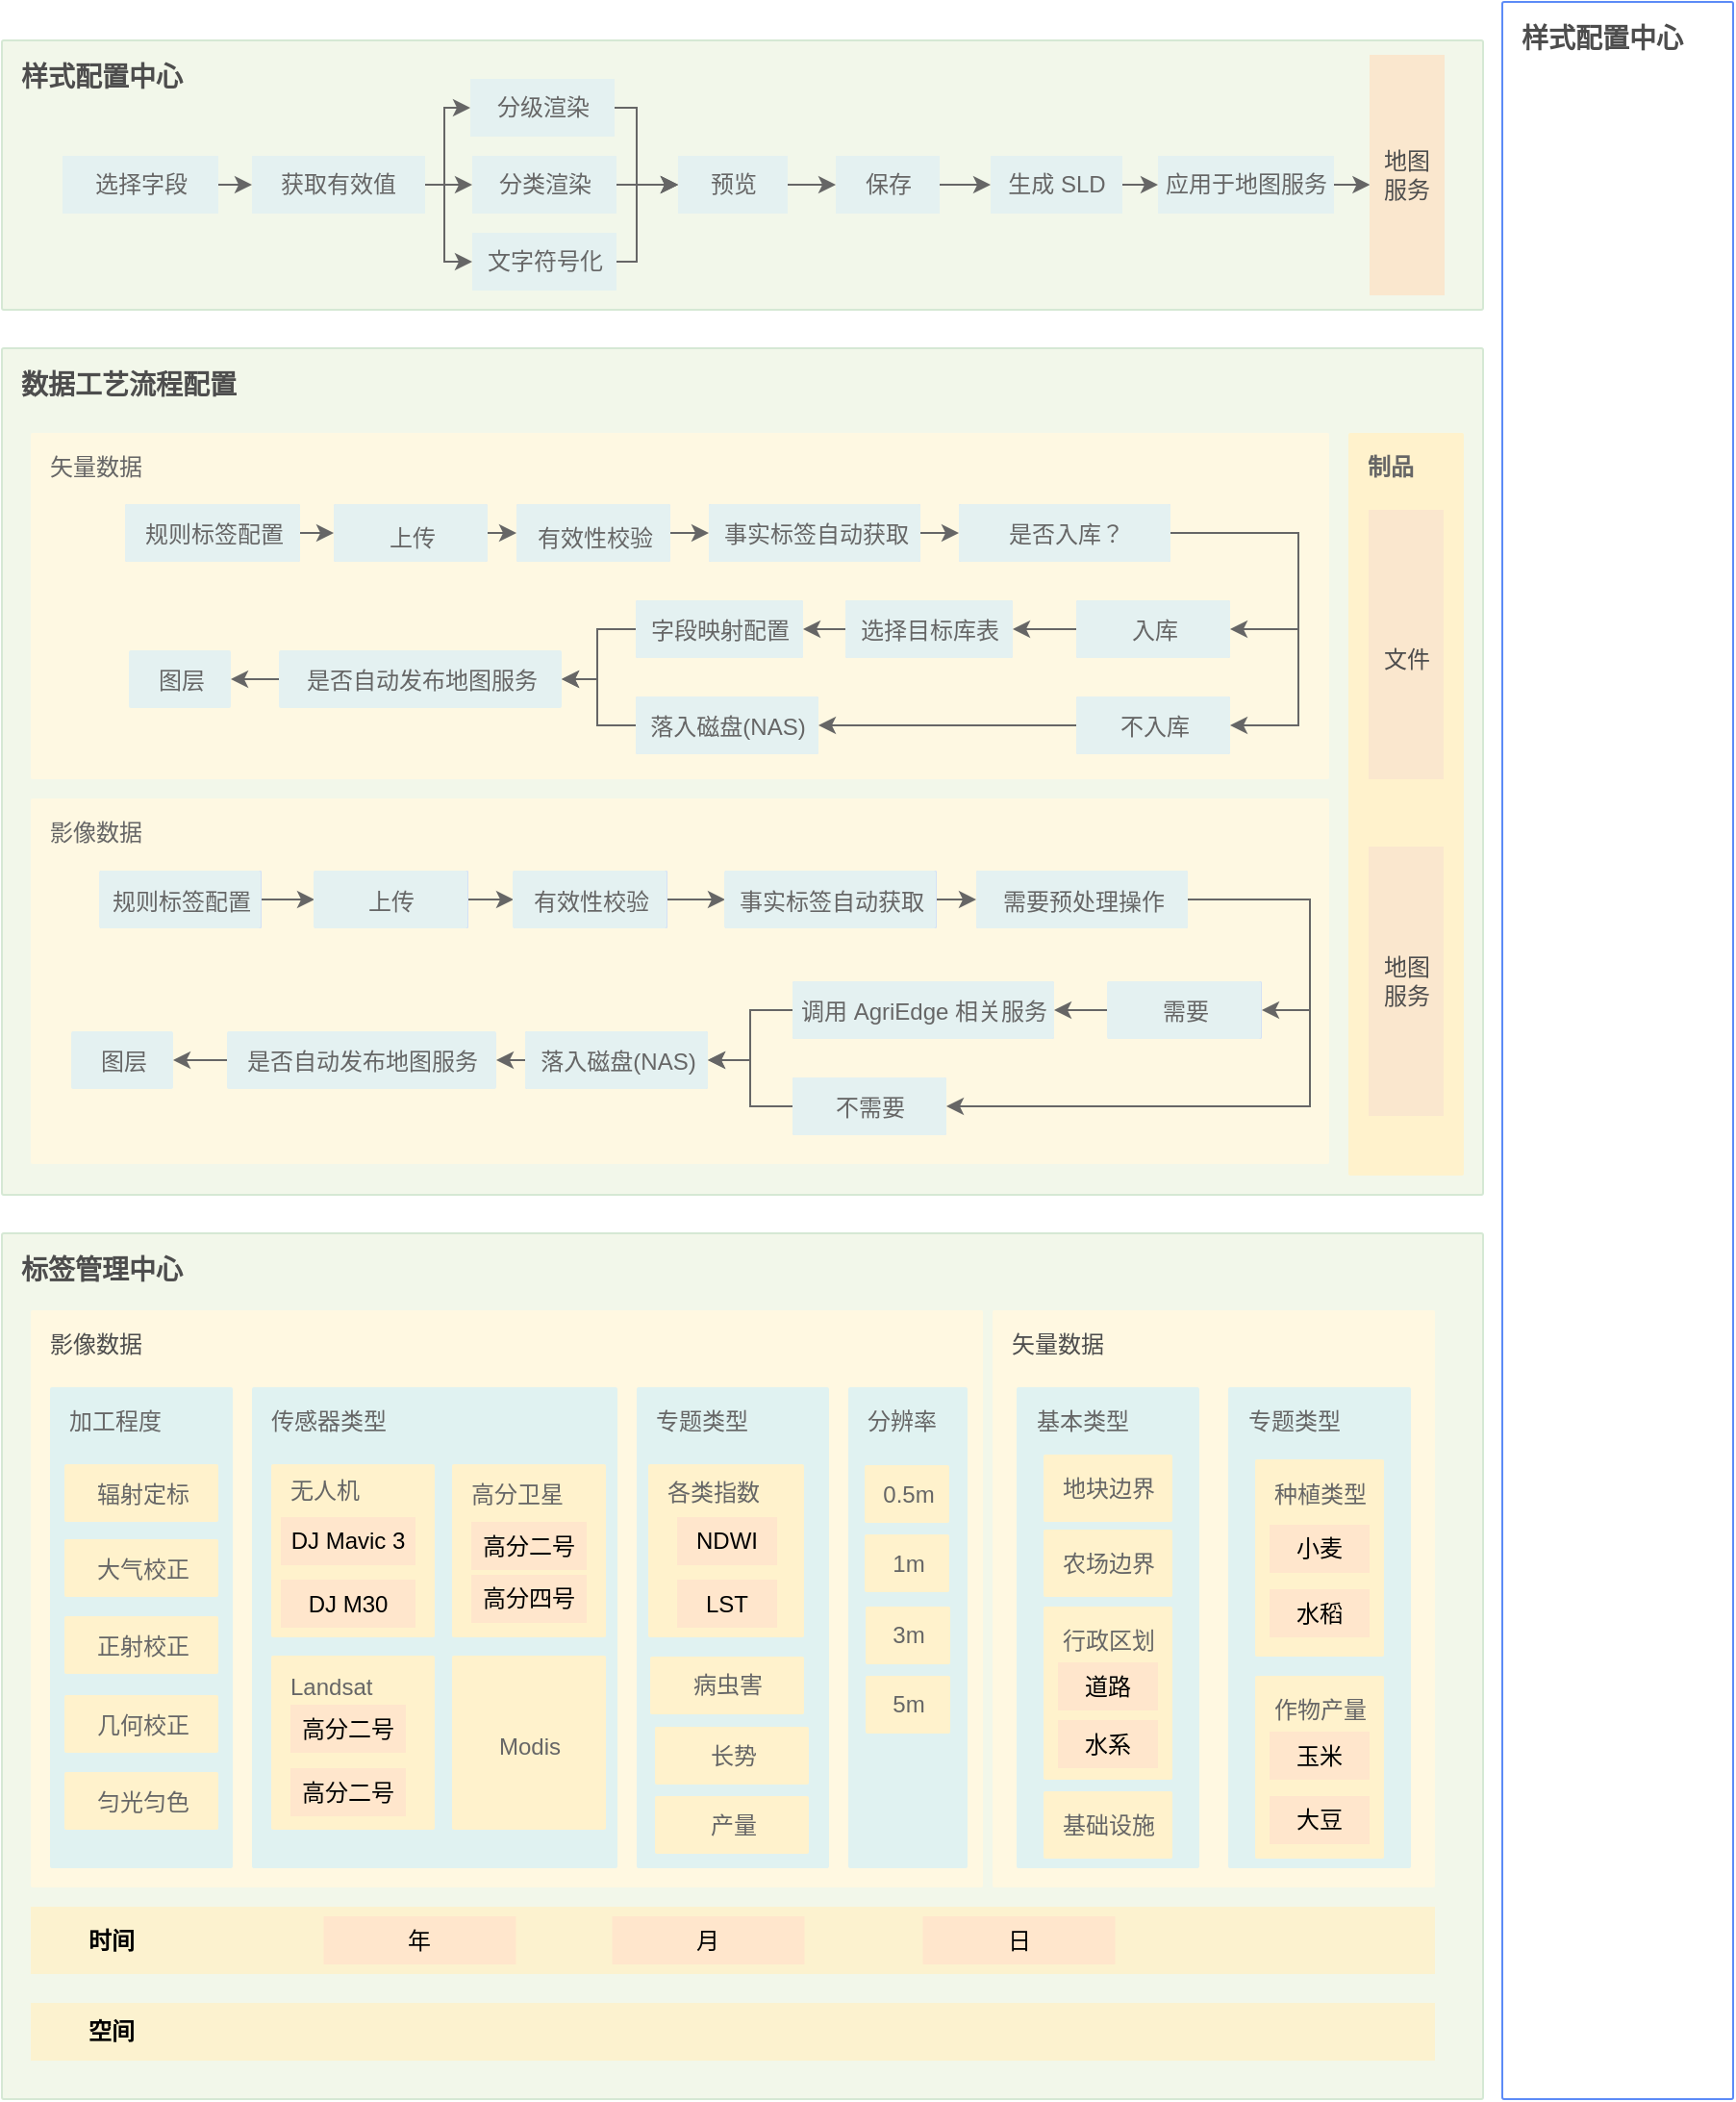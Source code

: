 <mxfile version="20.2.2" type="github">
  <diagram id="C5RBs43oDa-KdzZeNtuy" name="Page-1">
    <mxGraphModel dx="2173" dy="1370" grid="1" gridSize="10" guides="1" tooltips="1" connect="1" arrows="1" fold="1" page="1" pageScale="1" pageWidth="827" pageHeight="1169" math="0" shadow="0">
      <root>
        <mxCell id="WIyWlLk6GJQsqaUBKTNV-0" />
        <mxCell id="WIyWlLk6GJQsqaUBKTNV-1" parent="WIyWlLk6GJQsqaUBKTNV-0" />
        <mxCell id="CGNY96M8Sa9pFSSGAjqj-4" value="标签管理中心" style="sketch=0;points=[[0,0,0],[0.25,0,0],[0.5,0,0],[0.75,0,0],[1,0,0],[1,0.25,0],[1,0.5,0],[1,0.75,0],[1,1,0],[0.75,1,0],[0.5,1,0],[0.25,1,0],[0,1,0],[0,0.75,0],[0,0.5,0],[0,0.25,0]];rounded=1;absoluteArcSize=1;arcSize=2;html=1;strokeColor=#D5E8D4;gradientColor=none;shadow=0;dashed=0;fontSize=14;fontColor=#4D4D4D;align=left;verticalAlign=top;spacing=10;spacingTop=-4;fillColor=#F2F7EA;fontStyle=1;strokeWidth=1;" vertex="1" parent="WIyWlLk6GJQsqaUBKTNV-1">
          <mxGeometry x="250" y="940" width="770" height="450" as="geometry" />
        </mxCell>
        <mxCell id="CGNY96M8Sa9pFSSGAjqj-5" value="数据工艺流程配置" style="sketch=0;points=[[0,0,0],[0.25,0,0],[0.5,0,0],[0.75,0,0],[1,0,0],[1,0.25,0],[1,0.5,0],[1,0.75,0],[1,1,0],[0.75,1,0],[0.5,1,0],[0.25,1,0],[0,1,0],[0,0.75,0],[0,0.5,0],[0,0.25,0]];rounded=1;absoluteArcSize=1;arcSize=2;html=1;strokeColor=#D5E8D4;gradientColor=none;shadow=0;dashed=0;fontSize=14;fontColor=#4D4D4D;align=left;verticalAlign=top;spacing=10;spacingTop=-4;fillColor=#f2f7ea;fontStyle=1;strokeWidth=1;" vertex="1" parent="WIyWlLk6GJQsqaUBKTNV-1">
          <mxGeometry x="250" y="480" width="770" height="440" as="geometry" />
        </mxCell>
        <mxCell id="CGNY96M8Sa9pFSSGAjqj-7" value="影像数据" style="sketch=0;points=[[0,0,0],[0.25,0,0],[0.5,0,0],[0.75,0,0],[1,0,0],[1,0.25,0],[1,0.5,0],[1,0.75,0],[1,1,0],[0.75,1,0],[0.5,1,0],[0.25,1,0],[0,1,0],[0,0.75,0],[0,0.5,0],[0,0.25,0]];rounded=1;absoluteArcSize=1;arcSize=2;html=1;strokeColor=none;gradientColor=none;shadow=0;dashed=0;fontSize=12;fontColor=#4D4D4D;align=left;verticalAlign=top;spacing=10;spacingTop=-4;fillColor=#FFF8E1;" vertex="1" parent="WIyWlLk6GJQsqaUBKTNV-1">
          <mxGeometry x="265" y="980" width="495" height="300" as="geometry" />
        </mxCell>
        <mxCell id="CGNY96M8Sa9pFSSGAjqj-8" value="矢量数据" style="sketch=0;points=[[0,0,0],[0.25,0,0],[0.5,0,0],[0.75,0,0],[1,0,0],[1,0.25,0],[1,0.5,0],[1,0.75,0],[1,1,0],[0.75,1,0],[0.5,1,0],[0.25,1,0],[0,1,0],[0,0.75,0],[0,0.5,0],[0,0.25,0]];rounded=1;absoluteArcSize=1;arcSize=2;html=1;strokeColor=none;gradientColor=none;shadow=0;dashed=0;fontSize=12;fontColor=#4D4D4D;align=left;verticalAlign=top;spacing=10;spacingTop=-4;fillColor=#FFF8E1;" vertex="1" parent="WIyWlLk6GJQsqaUBKTNV-1">
          <mxGeometry x="765" y="980" width="230" height="300" as="geometry" />
        </mxCell>
        <mxCell id="CGNY96M8Sa9pFSSGAjqj-23" value="加工程度" style="sketch=0;points=[[0,0,0],[0.25,0,0],[0.5,0,0],[0.75,0,0],[1,0,0],[1,0.25,0],[1,0.5,0],[1,0.75,0],[1,1,0],[0.75,1,0],[0.5,1,0],[0.25,1,0],[0,1,0],[0,0.75,0],[0,0.5,0],[0,0.25,0]];rounded=1;absoluteArcSize=1;arcSize=2;html=1;strokeColor=none;gradientColor=none;shadow=0;dashed=0;fontSize=12;fontColor=#666666;align=left;verticalAlign=top;spacing=10;spacingTop=-4;fillColor=#E0F2F1;" vertex="1" parent="WIyWlLk6GJQsqaUBKTNV-1">
          <mxGeometry x="275" y="1020" width="95" height="250" as="geometry" />
        </mxCell>
        <mxCell id="CGNY96M8Sa9pFSSGAjqj-24" value="传感器类型" style="sketch=0;points=[[0,0,0],[0.25,0,0],[0.5,0,0],[0.75,0,0],[1,0,0],[1,0.25,0],[1,0.5,0],[1,0.75,0],[1,1,0],[0.75,1,0],[0.5,1,0],[0.25,1,0],[0,1,0],[0,0.75,0],[0,0.5,0],[0,0.25,0]];rounded=1;absoluteArcSize=1;arcSize=2;html=1;strokeColor=none;gradientColor=none;shadow=0;dashed=0;fontSize=12;fontColor=#666666;align=left;verticalAlign=top;spacing=10;spacingTop=-4;fillColor=#E0F2F1;" vertex="1" parent="WIyWlLk6GJQsqaUBKTNV-1">
          <mxGeometry x="380" y="1020" width="190" height="250" as="geometry" />
        </mxCell>
        <mxCell id="CGNY96M8Sa9pFSSGAjqj-25" value="专题类型" style="sketch=0;points=[[0,0,0],[0.25,0,0],[0.5,0,0],[0.75,0,0],[1,0,0],[1,0.25,0],[1,0.5,0],[1,0.75,0],[1,1,0],[0.75,1,0],[0.5,1,0],[0.25,1,0],[0,1,0],[0,0.75,0],[0,0.5,0],[0,0.25,0]];rounded=1;absoluteArcSize=1;arcSize=2;html=1;strokeColor=none;gradientColor=none;shadow=0;dashed=0;fontSize=12;fontColor=#666666;align=left;verticalAlign=top;spacing=10;spacingTop=-4;fillColor=#E0F2F1;" vertex="1" parent="WIyWlLk6GJQsqaUBKTNV-1">
          <mxGeometry x="580" y="1020" width="100" height="250" as="geometry" />
        </mxCell>
        <mxCell id="CGNY96M8Sa9pFSSGAjqj-26" value="基本类型" style="sketch=0;points=[[0,0,0],[0.25,0,0],[0.5,0,0],[0.75,0,0],[1,0,0],[1,0.25,0],[1,0.5,0],[1,0.75,0],[1,1,0],[0.75,1,0],[0.5,1,0],[0.25,1,0],[0,1,0],[0,0.75,0],[0,0.5,0],[0,0.25,0]];rounded=1;absoluteArcSize=1;arcSize=2;html=1;strokeColor=none;gradientColor=none;shadow=0;dashed=0;fontSize=12;fontColor=#666666;align=left;verticalAlign=top;spacing=10;spacingTop=-4;fillColor=#E0F2F1;" vertex="1" parent="WIyWlLk6GJQsqaUBKTNV-1">
          <mxGeometry x="777.5" y="1020" width="95" height="250" as="geometry" />
        </mxCell>
        <mxCell id="CGNY96M8Sa9pFSSGAjqj-27" value="专题类型" style="sketch=0;points=[[0,0,0],[0.25,0,0],[0.5,0,0],[0.75,0,0],[1,0,0],[1,0.25,0],[1,0.5,0],[1,0.75,0],[1,1,0],[0.75,1,0],[0.5,1,0],[0.25,1,0],[0,1,0],[0,0.75,0],[0,0.5,0],[0,0.25,0]];rounded=1;absoluteArcSize=1;arcSize=2;html=1;strokeColor=none;gradientColor=none;shadow=0;dashed=0;fontSize=12;fontColor=#666666;align=left;verticalAlign=top;spacing=10;spacingTop=-4;fillColor=#E0F2F1;" vertex="1" parent="WIyWlLk6GJQsqaUBKTNV-1">
          <mxGeometry x="887.5" y="1020" width="95" height="250" as="geometry" />
        </mxCell>
        <mxCell id="CGNY96M8Sa9pFSSGAjqj-29" value="辐射定标" style="sketch=0;points=[[0,0,0],[0.25,0,0],[0.5,0,0],[0.75,0,0],[1,0,0],[1,0.25,0],[1,0.5,0],[1,0.75,0],[1,1,0],[0.75,1,0],[0.5,1,0],[0.25,1,0],[0,1,0],[0,0.75,0],[0,0.5,0],[0,0.25,0]];rounded=1;absoluteArcSize=1;arcSize=2;html=1;strokeColor=none;gradientColor=none;shadow=0;dashed=0;fontSize=12;fontColor=#666666;align=center;verticalAlign=top;spacing=10;spacingTop=-6;fillColor=#FFF2CC;" vertex="1" parent="WIyWlLk6GJQsqaUBKTNV-1">
          <mxGeometry x="282.5" y="1060" width="80" height="30" as="geometry" />
        </mxCell>
        <mxCell id="CGNY96M8Sa9pFSSGAjqj-30" value="大气校正" style="sketch=0;points=[[0,0,0],[0.25,0,0],[0.5,0,0],[0.75,0,0],[1,0,0],[1,0.25,0],[1,0.5,0],[1,0.75,0],[1,1,0],[0.75,1,0],[0.5,1,0],[0.25,1,0],[0,1,0],[0,0.75,0],[0,0.5,0],[0,0.25,0]];rounded=1;absoluteArcSize=1;arcSize=2;html=1;strokeColor=none;gradientColor=none;shadow=0;dashed=0;fontSize=12;fontColor=#666666;align=center;verticalAlign=top;spacing=10;spacingTop=-6;fillColor=#FFF2CC;" vertex="1" parent="WIyWlLk6GJQsqaUBKTNV-1">
          <mxGeometry x="282.5" y="1099" width="80" height="30" as="geometry" />
        </mxCell>
        <mxCell id="CGNY96M8Sa9pFSSGAjqj-31" value="正射校正" style="sketch=0;points=[[0,0,0],[0.25,0,0],[0.5,0,0],[0.75,0,0],[1,0,0],[1,0.25,0],[1,0.5,0],[1,0.75,0],[1,1,0],[0.75,1,0],[0.5,1,0],[0.25,1,0],[0,1,0],[0,0.75,0],[0,0.5,0],[0,0.25,0]];rounded=1;absoluteArcSize=1;arcSize=2;html=1;strokeColor=none;gradientColor=none;shadow=0;dashed=0;fontSize=12;fontColor=#666666;align=center;verticalAlign=top;spacing=10;spacingTop=-6;fillColor=#FFF2CC;" vertex="1" parent="WIyWlLk6GJQsqaUBKTNV-1">
          <mxGeometry x="282.5" y="1139" width="80" height="30" as="geometry" />
        </mxCell>
        <mxCell id="CGNY96M8Sa9pFSSGAjqj-32" value="几何校正" style="sketch=0;points=[[0,0,0],[0.25,0,0],[0.5,0,0],[0.75,0,0],[1,0,0],[1,0.25,0],[1,0.5,0],[1,0.75,0],[1,1,0],[0.75,1,0],[0.5,1,0],[0.25,1,0],[0,1,0],[0,0.75,0],[0,0.5,0],[0,0.25,0]];rounded=1;absoluteArcSize=1;arcSize=2;html=1;strokeColor=none;gradientColor=none;shadow=0;dashed=0;fontSize=12;fontColor=#666666;align=center;verticalAlign=top;spacing=10;spacingTop=-6;fillColor=#FFF2CC;" vertex="1" parent="WIyWlLk6GJQsqaUBKTNV-1">
          <mxGeometry x="282.5" y="1180" width="80" height="30" as="geometry" />
        </mxCell>
        <mxCell id="CGNY96M8Sa9pFSSGAjqj-33" value="匀光匀色" style="sketch=0;points=[[0,0,0],[0.25,0,0],[0.5,0,0],[0.75,0,0],[1,0,0],[1,0.25,0],[1,0.5,0],[1,0.75,0],[1,1,0],[0.75,1,0],[0.5,1,0],[0.25,1,0],[0,1,0],[0,0.75,0],[0,0.5,0],[0,0.25,0]];rounded=1;absoluteArcSize=1;arcSize=2;html=1;strokeColor=none;gradientColor=none;shadow=0;dashed=0;fontSize=12;fontColor=#666666;align=center;verticalAlign=top;spacing=10;spacingTop=-6;fillColor=#FFF2CC;" vertex="1" parent="WIyWlLk6GJQsqaUBKTNV-1">
          <mxGeometry x="282.5" y="1220" width="80" height="30" as="geometry" />
        </mxCell>
        <mxCell id="CGNY96M8Sa9pFSSGAjqj-34" value="无人机" style="sketch=0;points=[[0,0,0],[0.25,0,0],[0.5,0,0],[0.75,0,0],[1,0,0],[1,0.25,0],[1,0.5,0],[1,0.75,0],[1,1,0],[0.75,1,0],[0.5,1,0],[0.25,1,0],[0,1,0],[0,0.75,0],[0,0.5,0],[0,0.25,0]];rounded=1;absoluteArcSize=1;arcSize=2;html=1;strokeColor=none;gradientColor=none;shadow=0;dashed=0;fontSize=12;fontColor=#666666;align=left;verticalAlign=top;spacing=10;spacingTop=-8;fillColor=#FFF2CC;" vertex="1" parent="WIyWlLk6GJQsqaUBKTNV-1">
          <mxGeometry x="390" y="1060" width="85" height="90" as="geometry" />
        </mxCell>
        <mxCell id="CGNY96M8Sa9pFSSGAjqj-35" value="高分卫星" style="sketch=0;points=[[0,0,0],[0.25,0,0],[0.5,0,0],[0.75,0,0],[1,0,0],[1,0.25,0],[1,0.5,0],[1,0.75,0],[1,1,0],[0.75,1,0],[0.5,1,0],[0.25,1,0],[0,1,0],[0,0.75,0],[0,0.5,0],[0,0.25,0]];rounded=1;absoluteArcSize=1;arcSize=2;html=1;strokeColor=none;gradientColor=none;shadow=0;dashed=0;fontSize=12;fontColor=#666666;align=left;verticalAlign=top;spacing=10;spacingTop=-6;fillColor=#FFF2CC;" vertex="1" parent="WIyWlLk6GJQsqaUBKTNV-1">
          <mxGeometry x="484" y="1060" width="80" height="90" as="geometry" />
        </mxCell>
        <mxCell id="CGNY96M8Sa9pFSSGAjqj-36" value="Landsat" style="sketch=0;points=[[0,0,0],[0.25,0,0],[0.5,0,0],[0.75,0,0],[1,0,0],[1,0.25,0],[1,0.5,0],[1,0.75,0],[1,1,0],[0.75,1,0],[0.5,1,0],[0.25,1,0],[0,1,0],[0,0.75,0],[0,0.5,0],[0,0.25,0]];rounded=1;absoluteArcSize=1;arcSize=2;html=1;strokeColor=none;gradientColor=none;shadow=0;dashed=0;fontSize=12;fontColor=#666666;align=left;verticalAlign=top;spacing=10;spacingTop=-6;fillColor=#FFF2CC;" vertex="1" parent="WIyWlLk6GJQsqaUBKTNV-1">
          <mxGeometry x="390" y="1159.5" width="85" height="90.5" as="geometry" />
        </mxCell>
        <mxCell id="CGNY96M8Sa9pFSSGAjqj-37" value="&lt;br&gt;&lt;br&gt;Modis" style="sketch=0;points=[[0,0,0],[0.25,0,0],[0.5,0,0],[0.75,0,0],[1,0,0],[1,0.25,0],[1,0.5,0],[1,0.75,0],[1,1,0],[0.75,1,0],[0.5,1,0],[0.25,1,0],[0,1,0],[0,0.75,0],[0,0.5,0],[0,0.25,0]];rounded=1;absoluteArcSize=1;arcSize=2;html=1;strokeColor=none;gradientColor=none;shadow=0;dashed=0;fontSize=12;fontColor=#666666;align=center;verticalAlign=top;spacing=10;spacingTop=-4;fillColor=#FFF2CC;" vertex="1" parent="WIyWlLk6GJQsqaUBKTNV-1">
          <mxGeometry x="484" y="1159.5" width="80" height="90.5" as="geometry" />
        </mxCell>
        <mxCell id="CGNY96M8Sa9pFSSGAjqj-42" value="DJ Mavic 3" style="rounded=0;whiteSpace=wrap;html=1;fontColor=#333333;fillColor=#f5f5f5;strokeColor=none;" vertex="1" parent="WIyWlLk6GJQsqaUBKTNV-1">
          <mxGeometry x="395" y="1087.5" width="70" height="25" as="geometry" />
        </mxCell>
        <mxCell id="CGNY96M8Sa9pFSSGAjqj-43" value="高分二号" style="rounded=0;whiteSpace=wrap;html=1;fontColor=#333333;fillColor=#f5f5f5;strokeColor=none;" vertex="1" parent="WIyWlLk6GJQsqaUBKTNV-1">
          <mxGeometry x="494" y="1090" width="60" height="25" as="geometry" />
        </mxCell>
        <mxCell id="CGNY96M8Sa9pFSSGAjqj-44" value="高分四号" style="rounded=0;whiteSpace=wrap;html=1;fontColor=#333333;fillColor=#f5f5f5;strokeColor=none;" vertex="1" parent="WIyWlLk6GJQsqaUBKTNV-1">
          <mxGeometry x="494" y="1117.5" width="60" height="25" as="geometry" />
        </mxCell>
        <mxCell id="CGNY96M8Sa9pFSSGAjqj-47" value="DJ M30" style="rounded=0;whiteSpace=wrap;html=1;fontColor=#333333;fillColor=#f5f5f5;strokeColor=none;" vertex="1" parent="WIyWlLk6GJQsqaUBKTNV-1">
          <mxGeometry x="395" y="1120" width="70" height="25" as="geometry" />
        </mxCell>
        <mxCell id="CGNY96M8Sa9pFSSGAjqj-49" value="各类指数" style="sketch=0;points=[[0,0,0],[0.25,0,0],[0.5,0,0],[0.75,0,0],[1,0,0],[1,0.25,0],[1,0.5,0],[1,0.75,0],[1,1,0],[0.75,1,0],[0.5,1,0],[0.25,1,0],[0,1,0],[0,0.75,0],[0,0.5,0],[0,0.25,0]];rounded=1;absoluteArcSize=1;arcSize=2;html=1;strokeColor=none;gradientColor=none;shadow=0;dashed=0;fontSize=12;fontColor=#666666;align=left;verticalAlign=top;spacing=10;spacingTop=-7;fillColor=#FFF2CC;" vertex="1" parent="WIyWlLk6GJQsqaUBKTNV-1">
          <mxGeometry x="586" y="1060" width="81" height="90" as="geometry" />
        </mxCell>
        <mxCell id="CGNY96M8Sa9pFSSGAjqj-52" value="病虫害" style="sketch=0;points=[[0,0,0],[0.25,0,0],[0.5,0,0],[0.75,0,0],[1,0,0],[1,0.25,0],[1,0.5,0],[1,0.75,0],[1,1,0],[0.75,1,0],[0.5,1,0],[0.25,1,0],[0,1,0],[0,0.75,0],[0,0.5,0],[0,0.25,0]];rounded=1;absoluteArcSize=1;arcSize=2;html=1;strokeColor=none;gradientColor=none;shadow=0;dashed=0;fontSize=12;fontColor=#666666;align=center;verticalAlign=top;spacing=10;spacingTop=-7;fillColor=#FFF2CC;" vertex="1" parent="WIyWlLk6GJQsqaUBKTNV-1">
          <mxGeometry x="587" y="1160" width="80" height="30" as="geometry" />
        </mxCell>
        <mxCell id="CGNY96M8Sa9pFSSGAjqj-55" value="DJ Mavic 3" style="rounded=0;whiteSpace=wrap;html=1;fontColor=#333333;fillColor=#f5f5f5;strokeColor=none;" vertex="1" parent="WIyWlLk6GJQsqaUBKTNV-1">
          <mxGeometry x="395" y="1087.5" width="70" height="25" as="geometry" />
        </mxCell>
        <mxCell id="CGNY96M8Sa9pFSSGAjqj-56" value="DJ M30" style="rounded=0;whiteSpace=wrap;html=1;fontColor=#333333;fillColor=#f5f5f5;strokeColor=none;" vertex="1" parent="WIyWlLk6GJQsqaUBKTNV-1">
          <mxGeometry x="395" y="1120" width="70" height="25" as="geometry" />
        </mxCell>
        <mxCell id="CGNY96M8Sa9pFSSGAjqj-58" value="DJ M30" style="rounded=0;whiteSpace=wrap;html=1;fontColor=#333333;fillColor=#f5f5f5;strokeColor=none;" vertex="1" parent="WIyWlLk6GJQsqaUBKTNV-1">
          <mxGeometry x="395" y="1120" width="70" height="25" as="geometry" />
        </mxCell>
        <mxCell id="CGNY96M8Sa9pFSSGAjqj-61" value="高分二号" style="rounded=0;whiteSpace=wrap;html=1;fontColor=#333333;fillColor=#f5f5f5;strokeColor=none;" vertex="1" parent="WIyWlLk6GJQsqaUBKTNV-1">
          <mxGeometry x="494" y="1090" width="60" height="25" as="geometry" />
        </mxCell>
        <mxCell id="CGNY96M8Sa9pFSSGAjqj-62" value="DJ M30" style="rounded=0;whiteSpace=wrap;html=1;fontColor=#333333;fillColor=#f5f5f5;strokeColor=none;" vertex="1" parent="WIyWlLk6GJQsqaUBKTNV-1">
          <mxGeometry x="395" y="1120" width="70" height="25" as="geometry" />
        </mxCell>
        <mxCell id="CGNY96M8Sa9pFSSGAjqj-65" value="高分二号" style="rounded=0;whiteSpace=wrap;html=1;fontColor=#333333;fillColor=#f5f5f5;strokeColor=none;" vertex="1" parent="WIyWlLk6GJQsqaUBKTNV-1">
          <mxGeometry x="494" y="1090" width="60" height="25" as="geometry" />
        </mxCell>
        <mxCell id="CGNY96M8Sa9pFSSGAjqj-66" value="DJ M30" style="rounded=0;whiteSpace=wrap;html=1;fontColor=#333333;fillColor=#f5f5f5;strokeColor=none;" vertex="1" parent="WIyWlLk6GJQsqaUBKTNV-1">
          <mxGeometry x="395" y="1120" width="70" height="25" as="geometry" />
        </mxCell>
        <mxCell id="CGNY96M8Sa9pFSSGAjqj-69" value="高分二号" style="rounded=0;whiteSpace=wrap;html=1;fontColor=#333333;fillColor=#f5f5f5;strokeColor=none;" vertex="1" parent="WIyWlLk6GJQsqaUBKTNV-1">
          <mxGeometry x="494" y="1090" width="60" height="25" as="geometry" />
        </mxCell>
        <mxCell id="CGNY96M8Sa9pFSSGAjqj-78" value="DJ Mavic 3" style="rounded=0;whiteSpace=wrap;html=1;fontColor=#333333;fillColor=#f5f5f5;strokeColor=none;" vertex="1" parent="WIyWlLk6GJQsqaUBKTNV-1">
          <mxGeometry x="395" y="1087.5" width="70" height="25" as="geometry" />
        </mxCell>
        <mxCell id="CGNY96M8Sa9pFSSGAjqj-79" value="DJ M30" style="rounded=0;whiteSpace=wrap;html=1;fontColor=#333333;fillColor=#f5f5f5;strokeColor=none;" vertex="1" parent="WIyWlLk6GJQsqaUBKTNV-1">
          <mxGeometry x="395" y="1120" width="70" height="25" as="geometry" />
        </mxCell>
        <mxCell id="CGNY96M8Sa9pFSSGAjqj-82" value="DJ Mavic 3" style="rounded=0;whiteSpace=wrap;html=1;fontColor=#333333;fillColor=#f5f5f5;strokeColor=none;" vertex="1" parent="WIyWlLk6GJQsqaUBKTNV-1">
          <mxGeometry x="395" y="1087.5" width="70" height="25" as="geometry" />
        </mxCell>
        <mxCell id="CGNY96M8Sa9pFSSGAjqj-83" value="DJ M30" style="rounded=0;whiteSpace=wrap;html=1;fontColor=#333333;fillColor=#f5f5f5;strokeColor=none;" vertex="1" parent="WIyWlLk6GJQsqaUBKTNV-1">
          <mxGeometry x="395" y="1120" width="70" height="25" as="geometry" />
        </mxCell>
        <mxCell id="CGNY96M8Sa9pFSSGAjqj-86" value="高分四号" style="rounded=0;whiteSpace=wrap;html=1;fontColor=#333333;fillColor=#f5f5f5;strokeColor=none;" vertex="1" parent="WIyWlLk6GJQsqaUBKTNV-1">
          <mxGeometry x="494" y="1117.5" width="60" height="25" as="geometry" />
        </mxCell>
        <mxCell id="CGNY96M8Sa9pFSSGAjqj-87" value="DJ Mavic 3" style="rounded=0;whiteSpace=wrap;html=1;fontColor=#333333;fillColor=#f5f5f5;strokeColor=none;" vertex="1" parent="WIyWlLk6GJQsqaUBKTNV-1">
          <mxGeometry x="395" y="1087.5" width="70" height="25" as="geometry" />
        </mxCell>
        <mxCell id="CGNY96M8Sa9pFSSGAjqj-88" value="DJ M30" style="rounded=0;whiteSpace=wrap;html=1;fontColor=#333333;fillColor=#f5f5f5;strokeColor=none;" vertex="1" parent="WIyWlLk6GJQsqaUBKTNV-1">
          <mxGeometry x="395" y="1120" width="70" height="25" as="geometry" />
        </mxCell>
        <mxCell id="CGNY96M8Sa9pFSSGAjqj-91" value="高分四号" style="rounded=0;whiteSpace=wrap;html=1;fontColor=#333333;fillColor=#f5f5f5;strokeColor=none;" vertex="1" parent="WIyWlLk6GJQsqaUBKTNV-1">
          <mxGeometry x="494" y="1117.5" width="60" height="25" as="geometry" />
        </mxCell>
        <mxCell id="CGNY96M8Sa9pFSSGAjqj-70" value="LST" style="rounded=0;whiteSpace=wrap;html=1;fillColor=#ffe6cc;strokeColor=none;" vertex="1" parent="WIyWlLk6GJQsqaUBKTNV-1">
          <mxGeometry x="601" y="1120" width="52" height="25" as="geometry" />
        </mxCell>
        <mxCell id="CGNY96M8Sa9pFSSGAjqj-71" value="NDWI" style="rounded=0;whiteSpace=wrap;html=1;fillColor=#ffe6cc;strokeColor=none;" vertex="1" parent="WIyWlLk6GJQsqaUBKTNV-1">
          <mxGeometry x="601" y="1087.5" width="52" height="25" as="geometry" />
        </mxCell>
        <mxCell id="CGNY96M8Sa9pFSSGAjqj-92" value="DJ Mavic 3" style="rounded=0;whiteSpace=wrap;html=1;fillColor=#ffe6cc;strokeColor=none;" vertex="1" parent="WIyWlLk6GJQsqaUBKTNV-1">
          <mxGeometry x="395" y="1087.5" width="70" height="25" as="geometry" />
        </mxCell>
        <mxCell id="CGNY96M8Sa9pFSSGAjqj-93" value="DJ M30" style="rounded=0;whiteSpace=wrap;html=1;fillColor=#ffe6cc;strokeColor=none;" vertex="1" parent="WIyWlLk6GJQsqaUBKTNV-1">
          <mxGeometry x="395" y="1120" width="70" height="25" as="geometry" />
        </mxCell>
        <mxCell id="CGNY96M8Sa9pFSSGAjqj-94" value="高分二号" style="rounded=0;whiteSpace=wrap;html=1;fillColor=#ffe6cc;strokeColor=none;" vertex="1" parent="WIyWlLk6GJQsqaUBKTNV-1">
          <mxGeometry x="400" y="1185" width="60" height="25" as="geometry" />
        </mxCell>
        <mxCell id="CGNY96M8Sa9pFSSGAjqj-95" value="高分二号" style="rounded=0;whiteSpace=wrap;html=1;fillColor=#ffe6cc;strokeColor=none;" vertex="1" parent="WIyWlLk6GJQsqaUBKTNV-1">
          <mxGeometry x="400" y="1218" width="60" height="25" as="geometry" />
        </mxCell>
        <mxCell id="CGNY96M8Sa9pFSSGAjqj-96" value="高分四号" style="rounded=0;whiteSpace=wrap;html=1;fillColor=#ffe6cc;strokeColor=none;" vertex="1" parent="WIyWlLk6GJQsqaUBKTNV-1">
          <mxGeometry x="494" y="1117.5" width="60" height="25" as="geometry" />
        </mxCell>
        <mxCell id="CGNY96M8Sa9pFSSGAjqj-97" value="高分二号" style="rounded=0;whiteSpace=wrap;html=1;fillColor=#ffe6cc;strokeColor=none;" vertex="1" parent="WIyWlLk6GJQsqaUBKTNV-1">
          <mxGeometry x="494" y="1090" width="60" height="25" as="geometry" />
        </mxCell>
        <mxCell id="CGNY96M8Sa9pFSSGAjqj-98" value="地块边界" style="sketch=0;points=[[0,0,0],[0.25,0,0],[0.5,0,0],[0.75,0,0],[1,0,0],[1,0.25,0],[1,0.5,0],[1,0.75,0],[1,1,0],[0.75,1,0],[0.5,1,0],[0.25,1,0],[0,1,0],[0,0.75,0],[0,0.5,0],[0,0.25,0]];rounded=1;absoluteArcSize=1;arcSize=2;html=1;strokeColor=none;gradientColor=none;shadow=0;dashed=0;fontSize=12;fontColor=#666666;align=center;verticalAlign=top;spacing=10;spacingTop=-4;fillColor=#FFF2CC;" vertex="1" parent="WIyWlLk6GJQsqaUBKTNV-1">
          <mxGeometry x="791.5" y="1055" width="67" height="35" as="geometry" />
        </mxCell>
        <mxCell id="CGNY96M8Sa9pFSSGAjqj-99" value="农场边界" style="sketch=0;points=[[0,0,0],[0.25,0,0],[0.5,0,0],[0.75,0,0],[1,0,0],[1,0.25,0],[1,0.5,0],[1,0.75,0],[1,1,0],[0.75,1,0],[0.5,1,0],[0.25,1,0],[0,1,0],[0,0.75,0],[0,0.5,0],[0,0.25,0]];rounded=1;absoluteArcSize=1;arcSize=2;html=1;strokeColor=none;gradientColor=none;shadow=0;dashed=0;fontSize=12;fontColor=#666666;align=center;verticalAlign=top;spacing=10;spacingTop=-4;fillColor=#FFF2CC;" vertex="1" parent="WIyWlLk6GJQsqaUBKTNV-1">
          <mxGeometry x="791.5" y="1094" width="67" height="35" as="geometry" />
        </mxCell>
        <mxCell id="CGNY96M8Sa9pFSSGAjqj-100" value="行政区划" style="sketch=0;points=[[0,0,0],[0.25,0,0],[0.5,0,0],[0.75,0,0],[1,0,0],[1,0.25,0],[1,0.5,0],[1,0.75,0],[1,1,0],[0.75,1,0],[0.5,1,0],[0.25,1,0],[0,1,0],[0,0.75,0],[0,0.5,0],[0,0.25,0]];rounded=1;absoluteArcSize=1;arcSize=2;html=1;strokeColor=none;gradientColor=none;shadow=0;dashed=0;fontSize=12;fontColor=#666666;align=center;verticalAlign=top;spacing=10;spacingTop=-4;fillColor=#FFF2CC;" vertex="1" parent="WIyWlLk6GJQsqaUBKTNV-1">
          <mxGeometry x="791.5" y="1134" width="67" height="90" as="geometry" />
        </mxCell>
        <mxCell id="CGNY96M8Sa9pFSSGAjqj-101" value="基础设施" style="sketch=0;points=[[0,0,0],[0.25,0,0],[0.5,0,0],[0.75,0,0],[1,0,0],[1,0.25,0],[1,0.5,0],[1,0.75,0],[1,1,0],[0.75,1,0],[0.5,1,0],[0.25,1,0],[0,1,0],[0,0.75,0],[0,0.5,0],[0,0.25,0]];rounded=1;absoluteArcSize=1;arcSize=2;html=1;strokeColor=none;gradientColor=none;shadow=0;dashed=0;fontSize=12;fontColor=#666666;align=center;verticalAlign=top;spacing=10;spacingTop=-4;fillColor=#FFF2CC;" vertex="1" parent="WIyWlLk6GJQsqaUBKTNV-1">
          <mxGeometry x="791.5" y="1230" width="67" height="35" as="geometry" />
        </mxCell>
        <mxCell id="CGNY96M8Sa9pFSSGAjqj-102" value="道路" style="rounded=0;whiteSpace=wrap;html=1;fillColor=#ffe6cc;strokeColor=none;" vertex="1" parent="WIyWlLk6GJQsqaUBKTNV-1">
          <mxGeometry x="799" y="1163" width="52" height="25" as="geometry" />
        </mxCell>
        <mxCell id="CGNY96M8Sa9pFSSGAjqj-103" value="水系" style="rounded=0;whiteSpace=wrap;html=1;fillColor=#ffe6cc;strokeColor=none;" vertex="1" parent="WIyWlLk6GJQsqaUBKTNV-1">
          <mxGeometry x="799" y="1193" width="52" height="25" as="geometry" />
        </mxCell>
        <mxCell id="CGNY96M8Sa9pFSSGAjqj-104" value="时间" style="rounded=0;whiteSpace=wrap;html=1;fillColor=#fcf2cf;strokeColor=none;fontStyle=1;align=left;spacingLeft=28;" vertex="1" parent="WIyWlLk6GJQsqaUBKTNV-1">
          <mxGeometry x="265" y="1290" width="730" height="35" as="geometry" />
        </mxCell>
        <mxCell id="CGNY96M8Sa9pFSSGAjqj-105" value="空间" style="rounded=0;whiteSpace=wrap;html=1;fillColor=#FCF2CF;strokeColor=none;fontStyle=1;spacingLeft=28;align=left;" vertex="1" parent="WIyWlLk6GJQsqaUBKTNV-1">
          <mxGeometry x="265" y="1340" width="730" height="30" as="geometry" />
        </mxCell>
        <mxCell id="CGNY96M8Sa9pFSSGAjqj-106" value="种植类型" style="sketch=0;points=[[0,0,0],[0.25,0,0],[0.5,0,0],[0.75,0,0],[1,0,0],[1,0.25,0],[1,0.5,0],[1,0.75,0],[1,1,0],[0.75,1,0],[0.5,1,0],[0.25,1,0],[0,1,0],[0,0.75,0],[0,0.5,0],[0,0.25,0]];rounded=1;absoluteArcSize=1;arcSize=2;html=1;strokeColor=none;gradientColor=none;shadow=0;dashed=0;fontSize=12;fontColor=#666666;align=center;verticalAlign=top;spacing=10;spacingTop=-4;fillColor=#FFF2CC;" vertex="1" parent="WIyWlLk6GJQsqaUBKTNV-1">
          <mxGeometry x="901.5" y="1057.5" width="67" height="102.5" as="geometry" />
        </mxCell>
        <mxCell id="CGNY96M8Sa9pFSSGAjqj-107" value="作物产量" style="sketch=0;points=[[0,0,0],[0.25,0,0],[0.5,0,0],[0.75,0,0],[1,0,0],[1,0.25,0],[1,0.5,0],[1,0.75,0],[1,1,0],[0.75,1,0],[0.5,1,0],[0.25,1,0],[0,1,0],[0,0.75,0],[0,0.5,0],[0,0.25,0]];rounded=1;absoluteArcSize=1;arcSize=2;html=1;strokeColor=none;gradientColor=none;shadow=0;dashed=0;fontSize=12;fontColor=#666666;align=center;verticalAlign=top;spacing=10;spacingTop=-4;fillColor=#FFF2CC;" vertex="1" parent="WIyWlLk6GJQsqaUBKTNV-1">
          <mxGeometry x="901.5" y="1170" width="67" height="95" as="geometry" />
        </mxCell>
        <mxCell id="CGNY96M8Sa9pFSSGAjqj-108" value="小麦" style="rounded=0;whiteSpace=wrap;html=1;fillColor=#ffe6cc;strokeColor=none;" vertex="1" parent="WIyWlLk6GJQsqaUBKTNV-1">
          <mxGeometry x="909" y="1091.5" width="52" height="25" as="geometry" />
        </mxCell>
        <mxCell id="CGNY96M8Sa9pFSSGAjqj-109" value="水稻" style="rounded=0;whiteSpace=wrap;html=1;fillColor=#ffe6cc;strokeColor=none;" vertex="1" parent="WIyWlLk6GJQsqaUBKTNV-1">
          <mxGeometry x="909" y="1125" width="52" height="25" as="geometry" />
        </mxCell>
        <mxCell id="CGNY96M8Sa9pFSSGAjqj-110" value="玉米" style="rounded=0;whiteSpace=wrap;html=1;fillColor=#ffe6cc;strokeColor=none;" vertex="1" parent="WIyWlLk6GJQsqaUBKTNV-1">
          <mxGeometry x="909" y="1199" width="52" height="25" as="geometry" />
        </mxCell>
        <mxCell id="CGNY96M8Sa9pFSSGAjqj-111" value="大豆" style="rounded=0;whiteSpace=wrap;html=1;fillColor=#ffe6cc;strokeColor=none;" vertex="1" parent="WIyWlLk6GJQsqaUBKTNV-1">
          <mxGeometry x="909" y="1232.5" width="52" height="25" as="geometry" />
        </mxCell>
        <mxCell id="CGNY96M8Sa9pFSSGAjqj-118" value="矢量数据" style="sketch=0;points=[[0,0,0],[0.25,0,0],[0.5,0,0],[0.75,0,0],[1,0,0],[1,0.25,0],[1,0.5,0],[1,0.75,0],[1,1,0],[0.75,1,0],[0.5,1,0],[0.25,1,0],[0,1,0],[0,0.75,0],[0,0.5,0],[0,0.25,0]];rounded=1;absoluteArcSize=1;arcSize=2;html=1;strokeColor=none;gradientColor=none;shadow=0;dashed=0;fontSize=12;fontColor=#666666;align=left;verticalAlign=top;spacing=10;spacingTop=-4;fillColor=#fef8e2;" vertex="1" parent="WIyWlLk6GJQsqaUBKTNV-1">
          <mxGeometry x="265" y="524" width="675" height="180" as="geometry" />
        </mxCell>
        <mxCell id="CGNY96M8Sa9pFSSGAjqj-154" style="edgeStyle=orthogonalEdgeStyle;rounded=0;orthogonalLoop=1;jettySize=auto;html=1;exitX=1;exitY=0.5;exitDx=0;exitDy=0;exitPerimeter=0;entryX=0;entryY=0.5;entryDx=0;entryDy=0;entryPerimeter=0;fontColor=#FFFFCC;strokeColor=#666666;" edge="1" parent="WIyWlLk6GJQsqaUBKTNV-1" source="CGNY96M8Sa9pFSSGAjqj-119" target="CGNY96M8Sa9pFSSGAjqj-120">
          <mxGeometry relative="1" as="geometry" />
        </mxCell>
        <mxCell id="CGNY96M8Sa9pFSSGAjqj-119" value="规则标签配置" style="sketch=0;points=[[0,0,0],[0.25,0,0],[0.5,0,0],[0.75,0,0],[1,0,0],[1,0.25,0],[1,0.5,0],[1,0.75,0],[1,1,0],[0.75,1,0],[0.5,1,0],[0.25,1,0],[0,1,0],[0,0.75,0],[0,0.5,0],[0,0.25,0]];rounded=1;absoluteArcSize=1;arcSize=2;html=1;strokeColor=none;gradientColor=none;shadow=0;dashed=0;fontSize=12;fontColor=#666666;align=center;verticalAlign=top;spacing=10;spacingTop=-6;fillColor=#D4E1F5;" vertex="1" parent="WIyWlLk6GJQsqaUBKTNV-1">
          <mxGeometry x="314" y="561" width="91" height="30" as="geometry" />
        </mxCell>
        <mxCell id="CGNY96M8Sa9pFSSGAjqj-155" style="edgeStyle=orthogonalEdgeStyle;rounded=0;orthogonalLoop=1;jettySize=auto;html=1;exitX=1;exitY=0.5;exitDx=0;exitDy=0;exitPerimeter=0;entryX=0;entryY=0.5;entryDx=0;entryDy=0;entryPerimeter=0;fontColor=#FFFFCC;strokeColor=#666666;" edge="1" parent="WIyWlLk6GJQsqaUBKTNV-1" source="CGNY96M8Sa9pFSSGAjqj-120" target="CGNY96M8Sa9pFSSGAjqj-125">
          <mxGeometry relative="1" as="geometry" />
        </mxCell>
        <mxCell id="CGNY96M8Sa9pFSSGAjqj-120" value="上传" style="sketch=0;points=[[0,0,0],[0.25,0,0],[0.5,0,0],[0.75,0,0],[1,0,0],[1,0.25,0],[1,0.5,0],[1,0.75,0],[1,1,0],[0.75,1,0],[0.5,1,0],[0.25,1,0],[0,1,0],[0,0.75,0],[0,0.5,0],[0,0.25,0]];rounded=1;absoluteArcSize=1;arcSize=2;html=1;strokeColor=none;gradientColor=none;shadow=0;dashed=0;fontSize=12;fontColor=#666666;align=center;verticalAlign=top;spacing=10;spacingTop=-4;fillColor=#D4E1F5;" vertex="1" parent="WIyWlLk6GJQsqaUBKTNV-1">
          <mxGeometry x="422.5" y="561" width="80" height="30" as="geometry" />
        </mxCell>
        <mxCell id="CGNY96M8Sa9pFSSGAjqj-164" style="edgeStyle=orthogonalEdgeStyle;rounded=0;orthogonalLoop=1;jettySize=auto;html=1;exitX=0;exitY=0.5;exitDx=0;exitDy=0;exitPerimeter=0;entryX=0;entryY=0.5;entryDx=0;entryDy=0;entryPerimeter=0;fontColor=#FFFFCC;strokeColor=none;endArrow=none;endFill=0;" edge="1" parent="WIyWlLk6GJQsqaUBKTNV-1" source="CGNY96M8Sa9pFSSGAjqj-121" target="CGNY96M8Sa9pFSSGAjqj-122">
          <mxGeometry relative="1" as="geometry" />
        </mxCell>
        <mxCell id="CGNY96M8Sa9pFSSGAjqj-178" style="edgeStyle=orthogonalEdgeStyle;rounded=0;orthogonalLoop=1;jettySize=auto;html=1;exitX=0;exitY=0.5;exitDx=0;exitDy=0;exitPerimeter=0;entryX=1;entryY=0.5;entryDx=0;entryDy=0;entryPerimeter=0;fontColor=#FFFFCC;endArrow=classic;endFill=1;strokeColor=#666666;" edge="1" parent="WIyWlLk6GJQsqaUBKTNV-1" source="CGNY96M8Sa9pFSSGAjqj-121" target="CGNY96M8Sa9pFSSGAjqj-123">
          <mxGeometry relative="1" as="geometry" />
        </mxCell>
        <mxCell id="CGNY96M8Sa9pFSSGAjqj-121" value="入库" style="sketch=0;points=[[0,0,0],[0.25,0,0],[0.5,0,0],[0.75,0,0],[1,0,0],[1,0.25,0],[1,0.5,0],[1,0.75,0],[1,1,0],[0.75,1,0],[0.5,1,0],[0.25,1,0],[0,1,0],[0,0.75,0],[0,0.5,0],[0,0.25,0]];rounded=1;absoluteArcSize=1;arcSize=2;html=1;strokeColor=none;gradientColor=none;shadow=0;dashed=0;fontSize=12;fontColor=#666666;align=center;verticalAlign=top;spacing=10;spacingTop=-6;fillColor=#D4E1F5;" vertex="1" parent="WIyWlLk6GJQsqaUBKTNV-1">
          <mxGeometry x="808.5" y="611" width="80" height="30" as="geometry" />
        </mxCell>
        <mxCell id="CGNY96M8Sa9pFSSGAjqj-177" style="edgeStyle=orthogonalEdgeStyle;rounded=0;orthogonalLoop=1;jettySize=auto;html=1;exitX=0;exitY=0.5;exitDx=0;exitDy=0;exitPerimeter=0;entryX=1;entryY=0.5;entryDx=0;entryDy=0;entryPerimeter=0;fontColor=#FFFFCC;endArrow=classic;endFill=1;strokeColor=#666666;" edge="1" parent="WIyWlLk6GJQsqaUBKTNV-1" source="CGNY96M8Sa9pFSSGAjqj-122" target="CGNY96M8Sa9pFSSGAjqj-127">
          <mxGeometry relative="1" as="geometry" />
        </mxCell>
        <mxCell id="CGNY96M8Sa9pFSSGAjqj-122" value="不入库" style="sketch=0;points=[[0,0,0],[0.25,0,0],[0.5,0,0],[0.75,0,0],[1,0,0],[1,0.25,0],[1,0.5,0],[1,0.75,0],[1,1,0],[0.75,1,0],[0.5,1,0],[0.25,1,0],[0,1,0],[0,0.75,0],[0,0.5,0],[0,0.25,0]];rounded=1;absoluteArcSize=1;arcSize=2;html=1;strokeColor=none;gradientColor=none;shadow=0;dashed=0;fontSize=12;fontColor=#666666;align=center;verticalAlign=top;spacing=10;spacingTop=-6;fillColor=#D4E1F5;" vertex="1" parent="WIyWlLk6GJQsqaUBKTNV-1">
          <mxGeometry x="808.5" y="661" width="80" height="30" as="geometry" />
        </mxCell>
        <mxCell id="CGNY96M8Sa9pFSSGAjqj-179" style="edgeStyle=orthogonalEdgeStyle;rounded=0;orthogonalLoop=1;jettySize=auto;html=1;exitX=0;exitY=0.5;exitDx=0;exitDy=0;exitPerimeter=0;entryX=1;entryY=0.5;entryDx=0;entryDy=0;entryPerimeter=0;fontColor=#FFFFCC;endArrow=classic;endFill=1;strokeColor=#666666;" edge="1" parent="WIyWlLk6GJQsqaUBKTNV-1" source="CGNY96M8Sa9pFSSGAjqj-123" target="CGNY96M8Sa9pFSSGAjqj-124">
          <mxGeometry relative="1" as="geometry" />
        </mxCell>
        <mxCell id="CGNY96M8Sa9pFSSGAjqj-123" value="选择目标库表" style="sketch=0;points=[[0,0,0],[0.25,0,0],[0.5,0,0],[0.75,0,0],[1,0,0],[1,0.25,0],[1,0.5,0],[1,0.75,0],[1,1,0],[0.75,1,0],[0.5,1,0],[0.25,1,0],[0,1,0],[0,0.75,0],[0,0.5,0],[0,0.25,0]];rounded=1;absoluteArcSize=1;arcSize=2;html=1;strokeColor=none;gradientColor=none;shadow=0;dashed=0;fontSize=12;fontColor=#666666;align=center;verticalAlign=top;spacing=10;spacingTop=-6;fillColor=#D4E1F5;" vertex="1" parent="WIyWlLk6GJQsqaUBKTNV-1">
          <mxGeometry x="688.5" y="611" width="87" height="30" as="geometry" />
        </mxCell>
        <mxCell id="CGNY96M8Sa9pFSSGAjqj-181" style="edgeStyle=orthogonalEdgeStyle;rounded=0;orthogonalLoop=1;jettySize=auto;html=1;exitX=0;exitY=0.5;exitDx=0;exitDy=0;exitPerimeter=0;entryX=1;entryY=0.5;entryDx=0;entryDy=0;entryPerimeter=0;fontColor=#FFFFCC;endArrow=classic;endFill=1;strokeColor=#666666;" edge="1" parent="WIyWlLk6GJQsqaUBKTNV-1" source="CGNY96M8Sa9pFSSGAjqj-124" target="CGNY96M8Sa9pFSSGAjqj-126">
          <mxGeometry relative="1" as="geometry" />
        </mxCell>
        <mxCell id="CGNY96M8Sa9pFSSGAjqj-124" value="字段映射配置" style="sketch=0;points=[[0,0,0],[0.25,0,0],[0.5,0,0],[0.75,0,0],[1,0,0],[1,0.25,0],[1,0.5,0],[1,0.75,0],[1,1,0],[0.75,1,0],[0.5,1,0],[0.25,1,0],[0,1,0],[0,0.75,0],[0,0.5,0],[0,0.25,0]];rounded=1;absoluteArcSize=1;arcSize=2;html=1;strokeColor=none;gradientColor=none;shadow=0;dashed=0;fontSize=12;fontColor=#666666;align=center;verticalAlign=top;spacing=10;spacingTop=-6;fillColor=#D4E1F5;" vertex="1" parent="WIyWlLk6GJQsqaUBKTNV-1">
          <mxGeometry x="579.5" y="611" width="87" height="30" as="geometry" />
        </mxCell>
        <mxCell id="CGNY96M8Sa9pFSSGAjqj-156" style="edgeStyle=orthogonalEdgeStyle;rounded=0;orthogonalLoop=1;jettySize=auto;html=1;exitX=1;exitY=0.5;exitDx=0;exitDy=0;exitPerimeter=0;entryX=0;entryY=0.5;entryDx=0;entryDy=0;entryPerimeter=0;fontColor=#FFFFCC;strokeColor=#666666;" edge="1" parent="WIyWlLk6GJQsqaUBKTNV-1" source="CGNY96M8Sa9pFSSGAjqj-125" target="CGNY96M8Sa9pFSSGAjqj-138">
          <mxGeometry relative="1" as="geometry" />
        </mxCell>
        <mxCell id="CGNY96M8Sa9pFSSGAjqj-125" value="有效性校验" style="sketch=0;points=[[0,0,0],[0.25,0,0],[0.5,0,0],[0.75,0,0],[1,0,0],[1,0.25,0],[1,0.5,0],[1,0.75,0],[1,1,0],[0.75,1,0],[0.5,1,0],[0.25,1,0],[0,1,0],[0,0.75,0],[0,0.5,0],[0,0.25,0]];rounded=1;absoluteArcSize=1;arcSize=2;html=1;strokeColor=none;gradientColor=none;shadow=0;dashed=0;fontSize=12;fontColor=#666666;align=center;verticalAlign=top;spacing=10;spacingTop=-4;fillColor=#D4E1F5;" vertex="1" parent="WIyWlLk6GJQsqaUBKTNV-1">
          <mxGeometry x="517.5" y="561" width="80" height="30" as="geometry" />
        </mxCell>
        <mxCell id="CGNY96M8Sa9pFSSGAjqj-180" style="edgeStyle=orthogonalEdgeStyle;rounded=0;orthogonalLoop=1;jettySize=auto;html=1;exitX=0;exitY=0.5;exitDx=0;exitDy=0;exitPerimeter=0;entryX=1;entryY=0.5;entryDx=0;entryDy=0;entryPerimeter=0;fontColor=#FFFFCC;endArrow=classic;endFill=1;strokeColor=#666666;" edge="1" parent="WIyWlLk6GJQsqaUBKTNV-1" source="CGNY96M8Sa9pFSSGAjqj-126" target="CGNY96M8Sa9pFSSGAjqj-140">
          <mxGeometry relative="1" as="geometry" />
        </mxCell>
        <mxCell id="CGNY96M8Sa9pFSSGAjqj-126" value="是否自动发布地图服务" style="sketch=0;points=[[0,0,0],[0.25,0,0],[0.5,0,0],[0.75,0,0],[1,0,0],[1,0.25,0],[1,0.5,0],[1,0.75,0],[1,1,0],[0.75,1,0],[0.5,1,0],[0.25,1,0],[0,1,0],[0,0.75,0],[0,0.5,0],[0,0.25,0]];rounded=1;absoluteArcSize=1;arcSize=2;html=1;strokeColor=none;gradientColor=none;shadow=0;dashed=0;fontSize=12;fontColor=#666666;align=center;verticalAlign=top;spacing=10;spacingTop=-6;fillColor=#E4F1F1;" vertex="1" parent="WIyWlLk6GJQsqaUBKTNV-1">
          <mxGeometry x="394" y="637" width="147" height="30" as="geometry" />
        </mxCell>
        <mxCell id="CGNY96M8Sa9pFSSGAjqj-182" style="edgeStyle=orthogonalEdgeStyle;rounded=0;orthogonalLoop=1;jettySize=auto;html=1;exitX=0;exitY=0.5;exitDx=0;exitDy=0;exitPerimeter=0;entryX=1;entryY=0.5;entryDx=0;entryDy=0;entryPerimeter=0;fontColor=#FFFFCC;endArrow=classic;endFill=1;strokeColor=#666666;" edge="1" parent="WIyWlLk6GJQsqaUBKTNV-1" source="CGNY96M8Sa9pFSSGAjqj-127" target="CGNY96M8Sa9pFSSGAjqj-126">
          <mxGeometry relative="1" as="geometry" />
        </mxCell>
        <mxCell id="CGNY96M8Sa9pFSSGAjqj-127" value="落入磁盘(NAS)" style="sketch=0;points=[[0,0,0],[0.25,0,0],[0.5,0,0],[0.75,0,0],[1,0,0],[1,0.25,0],[1,0.5,0],[1,0.75,0],[1,1,0],[0.75,1,0],[0.5,1,0],[0.25,1,0],[0,1,0],[0,0.75,0],[0,0.5,0],[0,0.25,0]];rounded=1;absoluteArcSize=1;arcSize=2;html=1;strokeColor=none;gradientColor=none;shadow=0;dashed=0;fontSize=12;fontColor=#666666;align=center;verticalAlign=top;spacing=10;spacingTop=-6;fillColor=#D4E1F5;" vertex="1" parent="WIyWlLk6GJQsqaUBKTNV-1">
          <mxGeometry x="579.5" y="661" width="95" height="30" as="geometry" />
        </mxCell>
        <mxCell id="CGNY96M8Sa9pFSSGAjqj-157" style="edgeStyle=orthogonalEdgeStyle;rounded=0;orthogonalLoop=1;jettySize=auto;html=1;exitX=1;exitY=0.5;exitDx=0;exitDy=0;exitPerimeter=0;entryX=0;entryY=0.5;entryDx=0;entryDy=0;entryPerimeter=0;fontColor=#FFFFCC;strokeColor=#666666;" edge="1" parent="WIyWlLk6GJQsqaUBKTNV-1" source="CGNY96M8Sa9pFSSGAjqj-138" target="CGNY96M8Sa9pFSSGAjqj-139">
          <mxGeometry relative="1" as="geometry" />
        </mxCell>
        <mxCell id="CGNY96M8Sa9pFSSGAjqj-138" value="事实标签自动获取" style="sketch=0;points=[[0,0,0],[0.25,0,0],[0.5,0,0],[0.75,0,0],[1,0,0],[1,0.25,0],[1,0.5,0],[1,0.75,0],[1,1,0],[0.75,1,0],[0.5,1,0],[0.25,1,0],[0,1,0],[0,0.75,0],[0,0.5,0],[0,0.25,0]];rounded=1;absoluteArcSize=1;arcSize=2;html=1;strokeColor=none;gradientColor=none;shadow=0;dashed=0;fontSize=12;fontColor=#666666;align=center;verticalAlign=top;spacing=10;spacingTop=-4;fillColor=#D4E1F5;" vertex="1" parent="WIyWlLk6GJQsqaUBKTNV-1">
          <mxGeometry x="617.5" y="561" width="110" height="30" as="geometry" />
        </mxCell>
        <mxCell id="CGNY96M8Sa9pFSSGAjqj-175" style="edgeStyle=orthogonalEdgeStyle;rounded=0;orthogonalLoop=1;jettySize=auto;html=1;exitX=1;exitY=0.5;exitDx=0;exitDy=0;exitPerimeter=0;entryX=1;entryY=0.5;entryDx=0;entryDy=0;entryPerimeter=0;fontColor=#FFFFCC;endArrow=classic;endFill=1;strokeColor=#666666;" edge="1" parent="WIyWlLk6GJQsqaUBKTNV-1" source="CGNY96M8Sa9pFSSGAjqj-139" target="CGNY96M8Sa9pFSSGAjqj-121">
          <mxGeometry relative="1" as="geometry">
            <Array as="points">
              <mxPoint x="924" y="576" />
              <mxPoint x="924" y="626" />
            </Array>
          </mxGeometry>
        </mxCell>
        <mxCell id="CGNY96M8Sa9pFSSGAjqj-176" style="edgeStyle=orthogonalEdgeStyle;rounded=0;orthogonalLoop=1;jettySize=auto;html=1;exitX=1;exitY=0.5;exitDx=0;exitDy=0;exitPerimeter=0;entryX=1;entryY=0.5;entryDx=0;entryDy=0;entryPerimeter=0;fontColor=#FFFFCC;endArrow=classic;endFill=1;strokeColor=#666666;" edge="1" parent="WIyWlLk6GJQsqaUBKTNV-1" source="CGNY96M8Sa9pFSSGAjqj-139" target="CGNY96M8Sa9pFSSGAjqj-122">
          <mxGeometry relative="1" as="geometry">
            <Array as="points">
              <mxPoint x="924" y="576" />
              <mxPoint x="924" y="676" />
            </Array>
          </mxGeometry>
        </mxCell>
        <mxCell id="CGNY96M8Sa9pFSSGAjqj-139" value="是否入库？" style="sketch=0;points=[[0,0,0],[0.25,0,0],[0.5,0,0],[0.75,0,0],[1,0,0],[1,0.25,0],[1,0.5,0],[1,0.75,0],[1,1,0],[0.75,1,0],[0.5,1,0],[0.25,1,0],[0,1,0],[0,0.75,0],[0,0.5,0],[0,0.25,0]];rounded=1;absoluteArcSize=1;arcSize=2;html=1;strokeColor=none;gradientColor=none;shadow=0;dashed=0;fontSize=12;fontColor=#666666;align=center;verticalAlign=top;spacing=10;spacingTop=-4;fillColor=#D4E1F5;" vertex="1" parent="WIyWlLk6GJQsqaUBKTNV-1">
          <mxGeometry x="747.5" y="561" width="110" height="30" as="geometry" />
        </mxCell>
        <mxCell id="CGNY96M8Sa9pFSSGAjqj-140" value="图层" style="sketch=0;points=[[0,0,0],[0.25,0,0],[0.5,0,0],[0.75,0,0],[1,0,0],[1,0.25,0],[1,0.5,0],[1,0.75,0],[1,1,0],[0.75,1,0],[0.5,1,0],[0.25,1,0],[0,1,0],[0,0.75,0],[0,0.5,0],[0,0.25,0]];rounded=1;absoluteArcSize=1;arcSize=2;html=1;strokeColor=none;gradientColor=none;shadow=0;dashed=0;fontSize=12;fontColor=#666666;align=center;verticalAlign=top;spacing=10;spacingTop=-6;fillColor=#e4f1f1;" vertex="1" parent="WIyWlLk6GJQsqaUBKTNV-1">
          <mxGeometry x="316" y="637" width="53" height="30" as="geometry" />
        </mxCell>
        <mxCell id="CGNY96M8Sa9pFSSGAjqj-141" value="影像数据" style="sketch=0;points=[[0,0,0],[0.25,0,0],[0.5,0,0],[0.75,0,0],[1,0,0],[1,0.25,0],[1,0.5,0],[1,0.75,0],[1,1,0],[0.75,1,0],[0.5,1,0],[0.25,1,0],[0,1,0],[0,0.75,0],[0,0.5,0],[0,0.25,0]];rounded=1;absoluteArcSize=1;arcSize=2;html=1;strokeColor=none;gradientColor=none;shadow=0;dashed=0;fontSize=12;fontColor=#666666;align=left;verticalAlign=top;spacing=10;spacingTop=-4;fillColor=#FEF8E2;" vertex="1" parent="WIyWlLk6GJQsqaUBKTNV-1">
          <mxGeometry x="265" y="714" width="675" height="190" as="geometry" />
        </mxCell>
        <mxCell id="CGNY96M8Sa9pFSSGAjqj-183" style="edgeStyle=orthogonalEdgeStyle;rounded=0;orthogonalLoop=1;jettySize=auto;html=1;exitX=1;exitY=0.5;exitDx=0;exitDy=0;exitPerimeter=0;entryX=0;entryY=0.5;entryDx=0;entryDy=0;entryPerimeter=0;fontColor=#FFFFCC;endArrow=classic;endFill=1;strokeColor=#666666;" edge="1" parent="WIyWlLk6GJQsqaUBKTNV-1" source="CGNY96M8Sa9pFSSGAjqj-142" target="CGNY96M8Sa9pFSSGAjqj-143">
          <mxGeometry relative="1" as="geometry" />
        </mxCell>
        <mxCell id="CGNY96M8Sa9pFSSGAjqj-142" value="规则标签配置" style="sketch=0;points=[[0,0,0],[0.25,0,0],[0.5,0,0],[0.75,0,0],[1,0,0],[1,0.25,0],[1,0.5,0],[1,0.75,0],[1,1,0],[0.75,1,0],[0.5,1,0],[0.25,1,0],[0,1,0],[0,0.75,0],[0,0.5,0],[0,0.25,0]];rounded=1;absoluteArcSize=1;arcSize=2;html=1;strokeColor=none;gradientColor=none;shadow=0;dashed=0;fontSize=12;fontColor=#666666;align=center;verticalAlign=top;spacing=10;spacingTop=-4;fillColor=#D4E1F5;" vertex="1" parent="WIyWlLk6GJQsqaUBKTNV-1">
          <mxGeometry x="301" y="751.5" width="84" height="30" as="geometry" />
        </mxCell>
        <mxCell id="CGNY96M8Sa9pFSSGAjqj-184" style="edgeStyle=orthogonalEdgeStyle;rounded=0;orthogonalLoop=1;jettySize=auto;html=1;exitX=1;exitY=0.5;exitDx=0;exitDy=0;exitPerimeter=0;entryX=0;entryY=0.5;entryDx=0;entryDy=0;entryPerimeter=0;fontColor=#FFFFCC;endArrow=classic;endFill=1;strokeColor=#666666;" edge="1" parent="WIyWlLk6GJQsqaUBKTNV-1" source="CGNY96M8Sa9pFSSGAjqj-143" target="CGNY96M8Sa9pFSSGAjqj-148">
          <mxGeometry relative="1" as="geometry" />
        </mxCell>
        <mxCell id="CGNY96M8Sa9pFSSGAjqj-143" value="上传" style="sketch=0;points=[[0,0,0],[0.25,0,0],[0.5,0,0],[0.75,0,0],[1,0,0],[1,0.25,0],[1,0.5,0],[1,0.75,0],[1,1,0],[0.75,1,0],[0.5,1,0],[0.25,1,0],[0,1,0],[0,0.75,0],[0,0.5,0],[0,0.25,0]];rounded=1;absoluteArcSize=1;arcSize=2;html=1;strokeColor=none;gradientColor=none;shadow=0;dashed=0;fontSize=12;fontColor=#666666;align=center;verticalAlign=top;spacing=10;spacingTop=-4;fillColor=#D4E1F5;" vertex="1" parent="WIyWlLk6GJQsqaUBKTNV-1">
          <mxGeometry x="412.5" y="751.5" width="80" height="30" as="geometry" />
        </mxCell>
        <mxCell id="CGNY96M8Sa9pFSSGAjqj-185" style="edgeStyle=orthogonalEdgeStyle;rounded=0;orthogonalLoop=1;jettySize=auto;html=1;exitX=1;exitY=0.5;exitDx=0;exitDy=0;exitPerimeter=0;entryX=0;entryY=0.5;entryDx=0;entryDy=0;entryPerimeter=0;fontColor=#FFFFCC;endArrow=classic;endFill=1;strokeColor=#666666;" edge="1" parent="WIyWlLk6GJQsqaUBKTNV-1" source="CGNY96M8Sa9pFSSGAjqj-148" target="CGNY96M8Sa9pFSSGAjqj-151">
          <mxGeometry relative="1" as="geometry" />
        </mxCell>
        <mxCell id="CGNY96M8Sa9pFSSGAjqj-148" value="有效性校验" style="sketch=0;points=[[0,0,0],[0.25,0,0],[0.5,0,0],[0.75,0,0],[1,0,0],[1,0.25,0],[1,0.5,0],[1,0.75,0],[1,1,0],[0.75,1,0],[0.5,1,0],[0.25,1,0],[0,1,0],[0,0.75,0],[0,0.5,0],[0,0.25,0]];rounded=1;absoluteArcSize=1;arcSize=2;html=1;strokeColor=none;gradientColor=none;shadow=0;dashed=0;fontSize=12;fontColor=#666666;align=center;verticalAlign=top;spacing=10;spacingTop=-4;fillColor=#D4E1F5;" vertex="1" parent="WIyWlLk6GJQsqaUBKTNV-1">
          <mxGeometry x="516" y="751.5" width="80" height="30" as="geometry" />
        </mxCell>
        <mxCell id="CGNY96M8Sa9pFSSGAjqj-200" style="edgeStyle=orthogonalEdgeStyle;rounded=0;orthogonalLoop=1;jettySize=auto;html=1;exitX=0;exitY=0.5;exitDx=0;exitDy=0;exitPerimeter=0;entryX=1;entryY=0.5;entryDx=0;entryDy=0;entryPerimeter=0;fontColor=#FFFFCC;endArrow=classic;endFill=1;strokeColor=#666666;" edge="1" parent="WIyWlLk6GJQsqaUBKTNV-1" source="CGNY96M8Sa9pFSSGAjqj-149" target="CGNY96M8Sa9pFSSGAjqj-199">
          <mxGeometry relative="1" as="geometry" />
        </mxCell>
        <mxCell id="CGNY96M8Sa9pFSSGAjqj-149" value="是否自动发布地图服务" style="sketch=0;points=[[0,0,0],[0.25,0,0],[0.5,0,0],[0.75,0,0],[1,0,0],[1,0.25,0],[1,0.5,0],[1,0.75,0],[1,1,0],[0.75,1,0],[0.5,1,0],[0.25,1,0],[0,1,0],[0,0.75,0],[0,0.5,0],[0,0.25,0]];rounded=1;absoluteArcSize=1;arcSize=2;html=1;strokeColor=none;gradientColor=none;shadow=0;dashed=0;fontSize=12;fontColor=#666666;align=center;verticalAlign=top;spacing=10;spacingTop=-6;fillColor=#e4f1f1;" vertex="1" parent="WIyWlLk6GJQsqaUBKTNV-1">
          <mxGeometry x="367" y="835" width="140" height="30" as="geometry" />
        </mxCell>
        <mxCell id="CGNY96M8Sa9pFSSGAjqj-186" style="edgeStyle=orthogonalEdgeStyle;rounded=0;orthogonalLoop=1;jettySize=auto;html=1;exitX=1;exitY=0.5;exitDx=0;exitDy=0;exitPerimeter=0;entryX=0;entryY=0.5;entryDx=0;entryDy=0;entryPerimeter=0;fontColor=#FFFFCC;endArrow=classic;endFill=1;strokeColor=#666666;" edge="1" parent="WIyWlLk6GJQsqaUBKTNV-1" source="CGNY96M8Sa9pFSSGAjqj-151" target="CGNY96M8Sa9pFSSGAjqj-152">
          <mxGeometry relative="1" as="geometry" />
        </mxCell>
        <mxCell id="CGNY96M8Sa9pFSSGAjqj-151" value="事实标签自动获取" style="sketch=0;points=[[0,0,0],[0.25,0,0],[0.5,0,0],[0.75,0,0],[1,0,0],[1,0.25,0],[1,0.5,0],[1,0.75,0],[1,1,0],[0.75,1,0],[0.5,1,0],[0.25,1,0],[0,1,0],[0,0.75,0],[0,0.5,0],[0,0.25,0]];rounded=1;absoluteArcSize=1;arcSize=2;html=1;strokeColor=none;gradientColor=none;shadow=0;dashed=0;fontSize=12;fontColor=#666666;align=center;verticalAlign=top;spacing=10;spacingTop=-4;fillColor=#D4E1F5;" vertex="1" parent="WIyWlLk6GJQsqaUBKTNV-1">
          <mxGeometry x="626" y="751.5" width="110" height="30" as="geometry" />
        </mxCell>
        <mxCell id="CGNY96M8Sa9pFSSGAjqj-196" style="edgeStyle=orthogonalEdgeStyle;rounded=0;orthogonalLoop=1;jettySize=auto;html=1;exitX=1;exitY=0.5;exitDx=0;exitDy=0;exitPerimeter=0;entryX=1;entryY=0.5;entryDx=0;entryDy=0;entryPerimeter=0;fontColor=#FFFFCC;endArrow=classic;endFill=1;strokeColor=#666666;" edge="1" parent="WIyWlLk6GJQsqaUBKTNV-1" source="CGNY96M8Sa9pFSSGAjqj-152" target="CGNY96M8Sa9pFSSGAjqj-187">
          <mxGeometry relative="1" as="geometry">
            <Array as="points">
              <mxPoint x="930" y="767" />
              <mxPoint x="930" y="824" />
            </Array>
          </mxGeometry>
        </mxCell>
        <mxCell id="CGNY96M8Sa9pFSSGAjqj-197" style="edgeStyle=orthogonalEdgeStyle;rounded=0;orthogonalLoop=1;jettySize=auto;html=1;exitX=1;exitY=0.5;exitDx=0;exitDy=0;exitPerimeter=0;entryX=1;entryY=0.5;entryDx=0;entryDy=0;entryPerimeter=0;fontColor=#FFFFCC;endArrow=classic;endFill=1;strokeColor=#666666;" edge="1" parent="WIyWlLk6GJQsqaUBKTNV-1" source="CGNY96M8Sa9pFSSGAjqj-152" target="CGNY96M8Sa9pFSSGAjqj-188">
          <mxGeometry relative="1" as="geometry">
            <Array as="points">
              <mxPoint x="930" y="767" />
              <mxPoint x="930" y="874" />
            </Array>
          </mxGeometry>
        </mxCell>
        <mxCell id="CGNY96M8Sa9pFSSGAjqj-152" value="需要预处理操作" style="sketch=0;points=[[0,0,0],[0.25,0,0],[0.5,0,0],[0.75,0,0],[1,0,0],[1,0.25,0],[1,0.5,0],[1,0.75,0],[1,1,0],[0.75,1,0],[0.5,1,0],[0.25,1,0],[0,1,0],[0,0.75,0],[0,0.5,0],[0,0.25,0]];rounded=1;absoluteArcSize=1;arcSize=2;html=1;strokeColor=none;gradientColor=none;shadow=0;dashed=0;fontSize=12;fontColor=#666666;align=center;verticalAlign=top;spacing=10;spacingTop=-4;fillColor=#D4E1F5;" vertex="1" parent="WIyWlLk6GJQsqaUBKTNV-1">
          <mxGeometry x="756.5" y="751.5" width="110" height="30" as="geometry" />
        </mxCell>
        <mxCell id="CGNY96M8Sa9pFSSGAjqj-192" style="edgeStyle=orthogonalEdgeStyle;rounded=0;orthogonalLoop=1;jettySize=auto;html=1;exitX=0;exitY=0.5;exitDx=0;exitDy=0;exitPerimeter=0;fontColor=#FFFFCC;endArrow=classic;endFill=1;strokeColor=#666666;" edge="1" parent="WIyWlLk6GJQsqaUBKTNV-1" source="CGNY96M8Sa9pFSSGAjqj-153" target="CGNY96M8Sa9pFSSGAjqj-191">
          <mxGeometry relative="1" as="geometry" />
        </mxCell>
        <mxCell id="CGNY96M8Sa9pFSSGAjqj-153" value="调用 AgriEdge 相关服务" style="sketch=0;points=[[0,0,0],[0.25,0,0],[0.5,0,0],[0.75,0,0],[1,0,0],[1,0.25,0],[1,0.5,0],[1,0.75,0],[1,1,0],[0.75,1,0],[0.5,1,0],[0.25,1,0],[0,1,0],[0,0.75,0],[0,0.5,0],[0,0.25,0]];rounded=1;absoluteArcSize=1;arcSize=2;html=1;strokeColor=none;gradientColor=none;shadow=0;dashed=0;fontSize=12;fontColor=#666666;align=center;verticalAlign=top;spacing=10;spacingTop=-4;fillColor=#D4E1F5;" vertex="1" parent="WIyWlLk6GJQsqaUBKTNV-1">
          <mxGeometry x="661" y="809" width="136" height="30" as="geometry" />
        </mxCell>
        <mxCell id="CGNY96M8Sa9pFSSGAjqj-189" style="edgeStyle=orthogonalEdgeStyle;rounded=0;orthogonalLoop=1;jettySize=auto;html=1;exitX=0;exitY=0.5;exitDx=0;exitDy=0;exitPerimeter=0;entryX=1;entryY=0.5;entryDx=0;entryDy=0;entryPerimeter=0;fontColor=#FFFFCC;endArrow=classic;endFill=1;strokeColor=#666666;" edge="1" parent="WIyWlLk6GJQsqaUBKTNV-1" source="CGNY96M8Sa9pFSSGAjqj-187" target="CGNY96M8Sa9pFSSGAjqj-153">
          <mxGeometry relative="1" as="geometry" />
        </mxCell>
        <mxCell id="CGNY96M8Sa9pFSSGAjqj-187" value="需要" style="sketch=0;points=[[0,0,0],[0.25,0,0],[0.5,0,0],[0.75,0,0],[1,0,0],[1,0.25,0],[1,0.5,0],[1,0.75,0],[1,1,0],[0.75,1,0],[0.5,1,0],[0.25,1,0],[0,1,0],[0,0.75,0],[0,0.5,0],[0,0.25,0]];rounded=1;absoluteArcSize=1;arcSize=2;html=1;strokeColor=none;gradientColor=none;shadow=0;dashed=0;fontSize=12;fontColor=#666666;align=center;verticalAlign=top;spacing=10;spacingTop=-4;fillColor=#D4E1F5;" vertex="1" parent="WIyWlLk6GJQsqaUBKTNV-1">
          <mxGeometry x="825" y="809" width="80" height="30" as="geometry" />
        </mxCell>
        <mxCell id="CGNY96M8Sa9pFSSGAjqj-210" style="edgeStyle=orthogonalEdgeStyle;rounded=0;orthogonalLoop=1;jettySize=auto;html=1;exitX=0;exitY=0.5;exitDx=0;exitDy=0;exitPerimeter=0;entryX=1;entryY=0.5;entryDx=0;entryDy=0;entryPerimeter=0;fontSize=12;fontColor=#666666;endArrow=classic;endFill=1;strokeColor=#666666;" edge="1" parent="WIyWlLk6GJQsqaUBKTNV-1" source="CGNY96M8Sa9pFSSGAjqj-188" target="CGNY96M8Sa9pFSSGAjqj-191">
          <mxGeometry relative="1" as="geometry" />
        </mxCell>
        <mxCell id="CGNY96M8Sa9pFSSGAjqj-188" value="不需要" style="sketch=0;points=[[0,0,0],[0.25,0,0],[0.5,0,0],[0.75,0,0],[1,0,0],[1,0.25,0],[1,0.5,0],[1,0.75,0],[1,1,0],[0.75,1,0],[0.5,1,0],[0.25,1,0],[0,1,0],[0,0.75,0],[0,0.5,0],[0,0.25,0]];rounded=1;absoluteArcSize=1;arcSize=2;html=1;strokeColor=none;gradientColor=none;shadow=0;dashed=0;fontSize=12;fontColor=#666666;align=center;verticalAlign=top;spacing=10;spacingTop=-4;fillColor=#D4E1F5;" vertex="1" parent="WIyWlLk6GJQsqaUBKTNV-1">
          <mxGeometry x="661" y="859" width="80" height="30" as="geometry" />
        </mxCell>
        <mxCell id="CGNY96M8Sa9pFSSGAjqj-198" style="edgeStyle=orthogonalEdgeStyle;rounded=0;orthogonalLoop=1;jettySize=auto;html=1;exitX=0;exitY=0.5;exitDx=0;exitDy=0;exitPerimeter=0;entryX=1;entryY=0.5;entryDx=0;entryDy=0;entryPerimeter=0;fontColor=#FFFFCC;endArrow=classic;endFill=1;strokeColor=#666666;" edge="1" parent="WIyWlLk6GJQsqaUBKTNV-1" source="CGNY96M8Sa9pFSSGAjqj-191" target="CGNY96M8Sa9pFSSGAjqj-149">
          <mxGeometry relative="1" as="geometry" />
        </mxCell>
        <mxCell id="CGNY96M8Sa9pFSSGAjqj-191" value="落入磁盘(NAS)" style="sketch=0;points=[[0,0,0],[0.25,0,0],[0.5,0,0],[0.75,0,0],[1,0,0],[1,0.25,0],[1,0.5,0],[1,0.75,0],[1,1,0],[0.75,1,0],[0.5,1,0],[0.25,1,0],[0,1,0],[0,0.75,0],[0,0.5,0],[0,0.25,0]];rounded=1;absoluteArcSize=1;arcSize=2;html=1;strokeColor=none;gradientColor=none;shadow=0;dashed=0;fontSize=12;fontColor=#666666;align=center;verticalAlign=top;spacing=10;spacingTop=-4;fillColor=#D4E1F5;" vertex="1" parent="WIyWlLk6GJQsqaUBKTNV-1">
          <mxGeometry x="522" y="835" width="95" height="30" as="geometry" />
        </mxCell>
        <mxCell id="CGNY96M8Sa9pFSSGAjqj-199" value="图层" style="sketch=0;points=[[0,0,0],[0.25,0,0],[0.5,0,0],[0.75,0,0],[1,0,0],[1,0.25,0],[1,0.5,0],[1,0.75,0],[1,1,0],[0.75,1,0],[0.5,1,0],[0.25,1,0],[0,1,0],[0,0.75,0],[0,0.5,0],[0,0.25,0]];rounded=1;absoluteArcSize=1;arcSize=2;html=1;strokeColor=none;gradientColor=none;shadow=0;dashed=0;fontSize=12;fontColor=#666666;align=center;verticalAlign=top;spacing=10;spacingTop=-6;fillColor=#e4f1f1;" vertex="1" parent="WIyWlLk6GJQsqaUBKTNV-1">
          <mxGeometry x="286" y="835" width="53" height="30" as="geometry" />
        </mxCell>
        <mxCell id="CGNY96M8Sa9pFSSGAjqj-201" value="制品" style="sketch=0;points=[[0,0,0],[0.25,0,0],[0.5,0,0],[0.75,0,0],[1,0,0],[1,0.25,0],[1,0.5,0],[1,0.75,0],[1,1,0],[0.75,1,0],[0.5,1,0],[0.25,1,0],[0,1,0],[0,0.75,0],[0,0.5,0],[0,0.25,0]];rounded=1;absoluteArcSize=1;arcSize=2;html=1;strokeColor=none;gradientColor=none;shadow=0;dashed=0;fontSize=12;fontColor=#666666;align=left;verticalAlign=top;spacing=10;spacingTop=-4;fillColor=#FFF2CC;fontStyle=1" vertex="1" parent="WIyWlLk6GJQsqaUBKTNV-1">
          <mxGeometry x="950" y="524" width="60" height="386" as="geometry" />
        </mxCell>
        <mxCell id="CGNY96M8Sa9pFSSGAjqj-207" value="&lt;br&gt;文件" style="rounded=0;whiteSpace=wrap;html=1;fontSize=12;fontColor=#4D4D4D;fillColor=#fae7ce;strokeColor=none;align=center;spacingLeft=3;spacingRight=3;" vertex="1" parent="WIyWlLk6GJQsqaUBKTNV-1">
          <mxGeometry x="960.5" y="564" width="39" height="140" as="geometry" />
        </mxCell>
        <mxCell id="CGNY96M8Sa9pFSSGAjqj-208" value="地图&lt;br&gt;服务" style="rounded=0;whiteSpace=wrap;html=1;fontSize=12;fontColor=#4D4D4D;fillColor=#fae7ce;strokeColor=none;spacingLeft=3;spacingRight=3;" vertex="1" parent="WIyWlLk6GJQsqaUBKTNV-1">
          <mxGeometry x="960.5" y="739" width="39" height="140" as="geometry" />
        </mxCell>
        <mxCell id="CGNY96M8Sa9pFSSGAjqj-209" value="样式配置中心" style="sketch=0;points=[[0,0,0],[0.25,0,0],[0.5,0,0],[0.75,0,0],[1,0,0],[1,0.25,0],[1,0.5,0],[1,0.75,0],[1,1,0],[0.75,1,0],[0.5,1,0],[0.25,1,0],[0,1,0],[0,0.75,0],[0,0.5,0],[0,0.25,0]];rounded=1;absoluteArcSize=1;arcSize=2;html=1;strokeColor=#D5E8D4;gradientColor=none;shadow=0;dashed=0;fontSize=14;fontColor=#4D4D4D;align=left;verticalAlign=top;spacing=10;spacingTop=-4;fillColor=#F2F7EA;fontStyle=1;strokeWidth=1;" vertex="1" parent="WIyWlLk6GJQsqaUBKTNV-1">
          <mxGeometry x="250" y="320" width="770" height="140" as="geometry" />
        </mxCell>
        <mxCell id="CGNY96M8Sa9pFSSGAjqj-211" value="样式配置中心" style="sketch=0;points=[[0,0,0],[0.25,0,0],[0.5,0,0],[0.75,0,0],[1,0,0],[1,0.25,0],[1,0.5,0],[1,0.75,0],[1,1,0],[0.75,1,0],[0.5,1,0],[0.25,1,0],[0,1,0],[0,0.75,0],[0,0.5,0],[0,0.25,0]];rounded=1;absoluteArcSize=1;arcSize=2;html=1;strokeColor=#5c8bf7;gradientColor=none;shadow=0;dashed=0;fontSize=14;fontColor=#4D4D4D;align=left;verticalAlign=top;spacing=10;spacingTop=-4;fillColor=#FFFFFF;fontStyle=1;strokeWidth=1;" vertex="1" parent="WIyWlLk6GJQsqaUBKTNV-1">
          <mxGeometry x="1030" y="300" width="120" height="1090" as="geometry" />
        </mxCell>
        <mxCell id="CGNY96M8Sa9pFSSGAjqj-212" value="事实标签自动获取" style="sketch=0;points=[[0,0,0],[0.25,0,0],[0.5,0,0],[0.75,0,0],[1,0,0],[1,0.25,0],[1,0.5,0],[1,0.75,0],[1,1,0],[0.75,1,0],[0.5,1,0],[0.25,1,0],[0,1,0],[0,0.75,0],[0,0.5,0],[0,0.25,0]];rounded=1;absoluteArcSize=1;arcSize=2;html=1;strokeColor=none;gradientColor=none;shadow=0;dashed=0;fontSize=12;fontColor=#666666;align=center;verticalAlign=top;spacing=10;spacingTop=-6;fillColor=#D4E1F5;" vertex="1" parent="WIyWlLk6GJQsqaUBKTNV-1">
          <mxGeometry x="617.5" y="561" width="110" height="30" as="geometry" />
        </mxCell>
        <mxCell id="CGNY96M8Sa9pFSSGAjqj-213" value="是否入库？" style="sketch=0;points=[[0,0,0],[0.25,0,0],[0.5,0,0],[0.75,0,0],[1,0,0],[1,0.25,0],[1,0.5,0],[1,0.75,0],[1,1,0],[0.75,1,0],[0.5,1,0],[0.25,1,0],[0,1,0],[0,0.75,0],[0,0.5,0],[0,0.25,0]];rounded=1;absoluteArcSize=1;arcSize=2;html=1;strokeColor=none;gradientColor=none;shadow=0;dashed=0;fontSize=12;fontColor=#666666;align=center;verticalAlign=top;spacing=10;spacingTop=-6;fillColor=#D4E1F5;" vertex="1" parent="WIyWlLk6GJQsqaUBKTNV-1">
          <mxGeometry x="747.5" y="561" width="110" height="30" as="geometry" />
        </mxCell>
        <mxCell id="CGNY96M8Sa9pFSSGAjqj-214" value="规则标签配置" style="sketch=0;points=[[0,0,0],[0.25,0,0],[0.5,0,0],[0.75,0,0],[1,0,0],[1,0.25,0],[1,0.5,0],[1,0.75,0],[1,1,0],[0.75,1,0],[0.5,1,0],[0.25,1,0],[0,1,0],[0,0.75,0],[0,0.5,0],[0,0.25,0]];rounded=1;absoluteArcSize=1;arcSize=2;html=1;strokeColor=none;gradientColor=none;shadow=0;dashed=0;fontSize=12;fontColor=#666666;align=center;verticalAlign=top;spacing=10;spacingTop=-6;fillColor=#D4E1F5;" vertex="1" parent="WIyWlLk6GJQsqaUBKTNV-1">
          <mxGeometry x="301" y="751.5" width="84" height="30" as="geometry" />
        </mxCell>
        <mxCell id="CGNY96M8Sa9pFSSGAjqj-215" value="上传" style="sketch=0;points=[[0,0,0],[0.25,0,0],[0.5,0,0],[0.75,0,0],[1,0,0],[1,0.25,0],[1,0.5,0],[1,0.75,0],[1,1,0],[0.75,1,0],[0.5,1,0],[0.25,1,0],[0,1,0],[0,0.75,0],[0,0.5,0],[0,0.25,0]];rounded=1;absoluteArcSize=1;arcSize=2;html=1;strokeColor=none;gradientColor=none;shadow=0;dashed=0;fontSize=12;fontColor=#666666;align=center;verticalAlign=top;spacing=10;spacingTop=-6;fillColor=#D4E1F5;" vertex="1" parent="WIyWlLk6GJQsqaUBKTNV-1">
          <mxGeometry x="412.5" y="751.5" width="80" height="30" as="geometry" />
        </mxCell>
        <mxCell id="CGNY96M8Sa9pFSSGAjqj-216" value="有效性校验" style="sketch=0;points=[[0,0,0],[0.25,0,0],[0.5,0,0],[0.75,0,0],[1,0,0],[1,0.25,0],[1,0.5,0],[1,0.75,0],[1,1,0],[0.75,1,0],[0.5,1,0],[0.25,1,0],[0,1,0],[0,0.75,0],[0,0.5,0],[0,0.25,0]];rounded=1;absoluteArcSize=1;arcSize=2;html=1;strokeColor=none;gradientColor=none;shadow=0;dashed=0;fontSize=12;fontColor=#666666;align=center;verticalAlign=top;spacing=10;spacingTop=-6;fillColor=#D4E1F5;" vertex="1" parent="WIyWlLk6GJQsqaUBKTNV-1">
          <mxGeometry x="516" y="751.5" width="80" height="30" as="geometry" />
        </mxCell>
        <mxCell id="CGNY96M8Sa9pFSSGAjqj-217" value="事实标签自动获取" style="sketch=0;points=[[0,0,0],[0.25,0,0],[0.5,0,0],[0.75,0,0],[1,0,0],[1,0.25,0],[1,0.5,0],[1,0.75,0],[1,1,0],[0.75,1,0],[0.5,1,0],[0.25,1,0],[0,1,0],[0,0.75,0],[0,0.5,0],[0,0.25,0]];rounded=1;absoluteArcSize=1;arcSize=2;html=1;strokeColor=none;gradientColor=none;shadow=0;dashed=0;fontSize=12;fontColor=#666666;align=center;verticalAlign=top;spacing=10;spacingTop=-6;fillColor=#D4E1F5;" vertex="1" parent="WIyWlLk6GJQsqaUBKTNV-1">
          <mxGeometry x="626" y="751.5" width="110" height="30" as="geometry" />
        </mxCell>
        <mxCell id="CGNY96M8Sa9pFSSGAjqj-218" value="需要预处理操作" style="sketch=0;points=[[0,0,0],[0.25,0,0],[0.5,0,0],[0.75,0,0],[1,0,0],[1,0.25,0],[1,0.5,0],[1,0.75,0],[1,1,0],[0.75,1,0],[0.5,1,0],[0.25,1,0],[0,1,0],[0,0.75,0],[0,0.5,0],[0,0.25,0]];rounded=1;absoluteArcSize=1;arcSize=2;html=1;strokeColor=none;gradientColor=none;shadow=0;dashed=0;fontSize=12;fontColor=#666666;align=center;verticalAlign=top;spacing=10;spacingTop=-6;fillColor=#E4F1F1;" vertex="1" parent="WIyWlLk6GJQsqaUBKTNV-1">
          <mxGeometry x="756.5" y="751.5" width="110" height="30" as="geometry" />
        </mxCell>
        <mxCell id="CGNY96M8Sa9pFSSGAjqj-219" value="需要" style="sketch=0;points=[[0,0,0],[0.25,0,0],[0.5,0,0],[0.75,0,0],[1,0,0],[1,0.25,0],[1,0.5,0],[1,0.75,0],[1,1,0],[0.75,1,0],[0.5,1,0],[0.25,1,0],[0,1,0],[0,0.75,0],[0,0.5,0],[0,0.25,0]];rounded=1;absoluteArcSize=1;arcSize=2;html=1;strokeColor=none;gradientColor=none;shadow=0;dashed=0;fontSize=12;fontColor=#666666;align=center;verticalAlign=top;spacing=10;spacingTop=-6;fillColor=#D4E1F5;" vertex="1" parent="WIyWlLk6GJQsqaUBKTNV-1">
          <mxGeometry x="825" y="809" width="80" height="30" as="geometry" />
        </mxCell>
        <mxCell id="CGNY96M8Sa9pFSSGAjqj-220" value="调用 AgriEdge 相关服务" style="sketch=0;points=[[0,0,0],[0.25,0,0],[0.5,0,0],[0.75,0,0],[1,0,0],[1,0.25,0],[1,0.5,0],[1,0.75,0],[1,1,0],[0.75,1,0],[0.5,1,0],[0.25,1,0],[0,1,0],[0,0.75,0],[0,0.5,0],[0,0.25,0]];rounded=1;absoluteArcSize=1;arcSize=2;html=1;strokeColor=none;gradientColor=none;shadow=0;dashed=0;fontSize=12;fontColor=#666666;align=center;verticalAlign=top;spacing=10;spacingTop=-6;fillColor=#e4f1f1;" vertex="1" parent="WIyWlLk6GJQsqaUBKTNV-1">
          <mxGeometry x="661" y="809" width="136" height="30" as="geometry" />
        </mxCell>
        <mxCell id="CGNY96M8Sa9pFSSGAjqj-221" value="不需要" style="sketch=0;points=[[0,0,0],[0.25,0,0],[0.5,0,0],[0.75,0,0],[1,0,0],[1,0.25,0],[1,0.5,0],[1,0.75,0],[1,1,0],[0.75,1,0],[0.5,1,0],[0.25,1,0],[0,1,0],[0,0.75,0],[0,0.5,0],[0,0.25,0]];rounded=1;absoluteArcSize=1;arcSize=2;html=1;strokeColor=none;gradientColor=none;shadow=0;dashed=0;fontSize=12;fontColor=#666666;align=center;verticalAlign=top;spacing=10;spacingTop=-6;fillColor=#e4f1f1;" vertex="1" parent="WIyWlLk6GJQsqaUBKTNV-1">
          <mxGeometry x="661" y="859" width="80" height="30" as="geometry" />
        </mxCell>
        <mxCell id="CGNY96M8Sa9pFSSGAjqj-222" value="落入磁盘(NAS)" style="sketch=0;points=[[0,0,0],[0.25,0,0],[0.5,0,0],[0.75,0,0],[1,0,0],[1,0.25,0],[1,0.5,0],[1,0.75,0],[1,1,0],[0.75,1,0],[0.5,1,0],[0.25,1,0],[0,1,0],[0,0.75,0],[0,0.5,0],[0,0.25,0]];rounded=1;absoluteArcSize=1;arcSize=2;html=1;strokeColor=none;gradientColor=none;shadow=0;dashed=0;fontSize=12;fontColor=#666666;align=center;verticalAlign=top;spacing=10;spacingTop=-6;fillColor=#e4f1f1;" vertex="1" parent="WIyWlLk6GJQsqaUBKTNV-1">
          <mxGeometry x="522" y="835" width="95" height="30" as="geometry" />
        </mxCell>
        <mxCell id="CGNY96M8Sa9pFSSGAjqj-252" style="edgeStyle=orthogonalEdgeStyle;rounded=0;orthogonalLoop=1;jettySize=auto;html=1;exitX=1;exitY=0.5;exitDx=0;exitDy=0;entryX=0;entryY=0.5;entryDx=0;entryDy=0;fontSize=12;fontColor=#E6E6E6;endArrow=classic;endFill=1;strokeColor=#666666;" edge="1" parent="WIyWlLk6GJQsqaUBKTNV-1" source="CGNY96M8Sa9pFSSGAjqj-223" target="CGNY96M8Sa9pFSSGAjqj-224">
          <mxGeometry relative="1" as="geometry" />
        </mxCell>
        <mxCell id="CGNY96M8Sa9pFSSGAjqj-223" value="选择字段" style="rounded=0;whiteSpace=wrap;html=1;fontSize=12;fontColor=#666666;strokeColor=none;strokeWidth=1;fillColor=#E4F1F1;" vertex="1" parent="WIyWlLk6GJQsqaUBKTNV-1">
          <mxGeometry x="281.5" y="380" width="81" height="30" as="geometry" />
        </mxCell>
        <mxCell id="CGNY96M8Sa9pFSSGAjqj-253" style="edgeStyle=orthogonalEdgeStyle;rounded=0;orthogonalLoop=1;jettySize=auto;html=1;exitX=1;exitY=0.5;exitDx=0;exitDy=0;entryX=0;entryY=0.5;entryDx=0;entryDy=0;fontSize=12;fontColor=#E6E6E6;endArrow=classic;endFill=1;strokeColor=#666666;" edge="1" parent="WIyWlLk6GJQsqaUBKTNV-1" source="CGNY96M8Sa9pFSSGAjqj-224" target="CGNY96M8Sa9pFSSGAjqj-245">
          <mxGeometry relative="1" as="geometry" />
        </mxCell>
        <mxCell id="CGNY96M8Sa9pFSSGAjqj-256" style="edgeStyle=orthogonalEdgeStyle;rounded=0;orthogonalLoop=1;jettySize=auto;html=1;exitX=1;exitY=0.5;exitDx=0;exitDy=0;entryX=0;entryY=0.5;entryDx=0;entryDy=0;fontSize=12;fontColor=#E6E6E6;endArrow=classic;endFill=1;strokeColor=#666666;" edge="1" parent="WIyWlLk6GJQsqaUBKTNV-1" source="CGNY96M8Sa9pFSSGAjqj-224" target="CGNY96M8Sa9pFSSGAjqj-246">
          <mxGeometry relative="1" as="geometry">
            <Array as="points">
              <mxPoint x="480" y="395" />
              <mxPoint x="480" y="435" />
            </Array>
          </mxGeometry>
        </mxCell>
        <mxCell id="CGNY96M8Sa9pFSSGAjqj-257" style="edgeStyle=orthogonalEdgeStyle;rounded=0;orthogonalLoop=1;jettySize=auto;html=1;exitX=1;exitY=0.5;exitDx=0;exitDy=0;entryX=0;entryY=0.5;entryDx=0;entryDy=0;fontSize=12;fontColor=#E6E6E6;endArrow=classic;endFill=1;strokeColor=#666666;" edge="1" parent="WIyWlLk6GJQsqaUBKTNV-1" source="CGNY96M8Sa9pFSSGAjqj-224" target="CGNY96M8Sa9pFSSGAjqj-244">
          <mxGeometry relative="1" as="geometry">
            <Array as="points">
              <mxPoint x="480" y="395" />
              <mxPoint x="480" y="355" />
            </Array>
          </mxGeometry>
        </mxCell>
        <mxCell id="CGNY96M8Sa9pFSSGAjqj-224" value="获取有效值" style="rounded=0;whiteSpace=wrap;html=1;fontSize=12;fontColor=#666666;strokeColor=none;strokeWidth=1;fillColor=#E4F1F1;" vertex="1" parent="WIyWlLk6GJQsqaUBKTNV-1">
          <mxGeometry x="380" y="380" width="90" height="30" as="geometry" />
        </mxCell>
        <mxCell id="CGNY96M8Sa9pFSSGAjqj-225" value="规则标签配置" style="sketch=0;points=[[0,0,0],[0.25,0,0],[0.5,0,0],[0.75,0,0],[1,0,0],[1,0.25,0],[1,0.5,0],[1,0.75,0],[1,1,0],[0.75,1,0],[0.5,1,0],[0.25,1,0],[0,1,0],[0,0.75,0],[0,0.5,0],[0,0.25,0]];rounded=1;absoluteArcSize=1;arcSize=2;html=1;strokeColor=none;gradientColor=none;shadow=0;dashed=0;fontSize=12;fontColor=#666666;align=center;verticalAlign=top;spacing=10;spacingTop=-6;fillColor=#e4f1f1;" vertex="1" parent="WIyWlLk6GJQsqaUBKTNV-1">
          <mxGeometry x="314" y="561" width="91" height="30" as="geometry" />
        </mxCell>
        <mxCell id="CGNY96M8Sa9pFSSGAjqj-226" value="上传" style="sketch=0;points=[[0,0,0],[0.25,0,0],[0.5,0,0],[0.75,0,0],[1,0,0],[1,0.25,0],[1,0.5,0],[1,0.75,0],[1,1,0],[0.75,1,0],[0.5,1,0],[0.25,1,0],[0,1,0],[0,0.75,0],[0,0.5,0],[0,0.25,0]];rounded=1;absoluteArcSize=1;arcSize=2;html=1;strokeColor=none;gradientColor=none;shadow=0;dashed=0;fontSize=12;fontColor=#666666;align=center;verticalAlign=top;spacing=10;spacingTop=-4;fillColor=#e4f1f1;" vertex="1" parent="WIyWlLk6GJQsqaUBKTNV-1">
          <mxGeometry x="422.5" y="561" width="80" height="30" as="geometry" />
        </mxCell>
        <mxCell id="CGNY96M8Sa9pFSSGAjqj-227" value="有效性校验" style="sketch=0;points=[[0,0,0],[0.25,0,0],[0.5,0,0],[0.75,0,0],[1,0,0],[1,0.25,0],[1,0.5,0],[1,0.75,0],[1,1,0],[0.75,1,0],[0.5,1,0],[0.25,1,0],[0,1,0],[0,0.75,0],[0,0.5,0],[0,0.25,0]];rounded=1;absoluteArcSize=1;arcSize=2;html=1;strokeColor=none;gradientColor=none;shadow=0;dashed=0;fontSize=12;fontColor=#666666;align=center;verticalAlign=top;spacing=10;spacingTop=-4;fillColor=#e4f1f1;" vertex="1" parent="WIyWlLk6GJQsqaUBKTNV-1">
          <mxGeometry x="517.5" y="561" width="80" height="30" as="geometry" />
        </mxCell>
        <mxCell id="CGNY96M8Sa9pFSSGAjqj-228" value="事实标签自动获取" style="sketch=0;points=[[0,0,0],[0.25,0,0],[0.5,0,0],[0.75,0,0],[1,0,0],[1,0.25,0],[1,0.5,0],[1,0.75,0],[1,1,0],[0.75,1,0],[0.5,1,0],[0.25,1,0],[0,1,0],[0,0.75,0],[0,0.5,0],[0,0.25,0]];rounded=1;absoluteArcSize=1;arcSize=2;html=1;strokeColor=none;gradientColor=none;shadow=0;dashed=0;fontSize=12;fontColor=#666666;align=center;verticalAlign=top;spacing=10;spacingTop=-6;fillColor=#e4f1f1;" vertex="1" parent="WIyWlLk6GJQsqaUBKTNV-1">
          <mxGeometry x="617.5" y="561" width="110" height="30" as="geometry" />
        </mxCell>
        <mxCell id="CGNY96M8Sa9pFSSGAjqj-229" value="是否入库？" style="sketch=0;points=[[0,0,0],[0.25,0,0],[0.5,0,0],[0.75,0,0],[1,0,0],[1,0.25,0],[1,0.5,0],[1,0.75,0],[1,1,0],[0.75,1,0],[0.5,1,0],[0.25,1,0],[0,1,0],[0,0.75,0],[0,0.5,0],[0,0.25,0]];rounded=1;absoluteArcSize=1;arcSize=2;html=1;strokeColor=none;gradientColor=none;shadow=0;dashed=0;fontSize=12;fontColor=#666666;align=center;verticalAlign=top;spacing=10;spacingTop=-6;fillColor=#e4f1f1;" vertex="1" parent="WIyWlLk6GJQsqaUBKTNV-1">
          <mxGeometry x="747.5" y="561" width="110" height="30" as="geometry" />
        </mxCell>
        <mxCell id="CGNY96M8Sa9pFSSGAjqj-230" value="入库" style="sketch=0;points=[[0,0,0],[0.25,0,0],[0.5,0,0],[0.75,0,0],[1,0,0],[1,0.25,0],[1,0.5,0],[1,0.75,0],[1,1,0],[0.75,1,0],[0.5,1,0],[0.25,1,0],[0,1,0],[0,0.75,0],[0,0.5,0],[0,0.25,0]];rounded=1;absoluteArcSize=1;arcSize=2;html=1;strokeColor=none;gradientColor=none;shadow=0;dashed=0;fontSize=12;fontColor=#666666;align=center;verticalAlign=top;spacing=10;spacingTop=-6;fillColor=#e4f1f1;" vertex="1" parent="WIyWlLk6GJQsqaUBKTNV-1">
          <mxGeometry x="808.5" y="611" width="80" height="30" as="geometry" />
        </mxCell>
        <mxCell id="CGNY96M8Sa9pFSSGAjqj-231" value="不入库" style="sketch=0;points=[[0,0,0],[0.25,0,0],[0.5,0,0],[0.75,0,0],[1,0,0],[1,0.25,0],[1,0.5,0],[1,0.75,0],[1,1,0],[0.75,1,0],[0.5,1,0],[0.25,1,0],[0,1,0],[0,0.75,0],[0,0.5,0],[0,0.25,0]];rounded=1;absoluteArcSize=1;arcSize=2;html=1;strokeColor=none;gradientColor=none;shadow=0;dashed=0;fontSize=12;fontColor=#666666;align=center;verticalAlign=top;spacing=10;spacingTop=-6;fillColor=#e4f1f1;" vertex="1" parent="WIyWlLk6GJQsqaUBKTNV-1">
          <mxGeometry x="808.5" y="661" width="80" height="30" as="geometry" />
        </mxCell>
        <mxCell id="CGNY96M8Sa9pFSSGAjqj-232" value="选择目标库表" style="sketch=0;points=[[0,0,0],[0.25,0,0],[0.5,0,0],[0.75,0,0],[1,0,0],[1,0.25,0],[1,0.5,0],[1,0.75,0],[1,1,0],[0.75,1,0],[0.5,1,0],[0.25,1,0],[0,1,0],[0,0.75,0],[0,0.5,0],[0,0.25,0]];rounded=1;absoluteArcSize=1;arcSize=2;html=1;strokeColor=none;gradientColor=none;shadow=0;dashed=0;fontSize=12;fontColor=#666666;align=center;verticalAlign=top;spacing=10;spacingTop=-6;fillColor=#e4f1f1;" vertex="1" parent="WIyWlLk6GJQsqaUBKTNV-1">
          <mxGeometry x="688.5" y="611" width="87" height="30" as="geometry" />
        </mxCell>
        <mxCell id="CGNY96M8Sa9pFSSGAjqj-233" value="字段映射配置" style="sketch=0;points=[[0,0,0],[0.25,0,0],[0.5,0,0],[0.75,0,0],[1,0,0],[1,0.25,0],[1,0.5,0],[1,0.75,0],[1,1,0],[0.75,1,0],[0.5,1,0],[0.25,1,0],[0,1,0],[0,0.75,0],[0,0.5,0],[0,0.25,0]];rounded=1;absoluteArcSize=1;arcSize=2;html=1;strokeColor=none;gradientColor=none;shadow=0;dashed=0;fontSize=12;fontColor=#666666;align=center;verticalAlign=top;spacing=10;spacingTop=-6;fillColor=#e4f1f1;" vertex="1" parent="WIyWlLk6GJQsqaUBKTNV-1">
          <mxGeometry x="579.5" y="611" width="87" height="30" as="geometry" />
        </mxCell>
        <mxCell id="CGNY96M8Sa9pFSSGAjqj-234" value="落入磁盘(NAS)" style="sketch=0;points=[[0,0,0],[0.25,0,0],[0.5,0,0],[0.75,0,0],[1,0,0],[1,0.25,0],[1,0.5,0],[1,0.75,0],[1,1,0],[0.75,1,0],[0.5,1,0],[0.25,1,0],[0,1,0],[0,0.75,0],[0,0.5,0],[0,0.25,0]];rounded=1;absoluteArcSize=1;arcSize=2;html=1;strokeColor=none;gradientColor=none;shadow=0;dashed=0;fontSize=12;fontColor=#666666;align=center;verticalAlign=top;spacing=10;spacingTop=-6;fillColor=#e4f1f1;" vertex="1" parent="WIyWlLk6GJQsqaUBKTNV-1">
          <mxGeometry x="579.5" y="661" width="95" height="30" as="geometry" />
        </mxCell>
        <mxCell id="CGNY96M8Sa9pFSSGAjqj-235" value="规则标签配置" style="sketch=0;points=[[0,0,0],[0.25,0,0],[0.5,0,0],[0.75,0,0],[1,0,0],[1,0.25,0],[1,0.5,0],[1,0.75,0],[1,1,0],[0.75,1,0],[0.5,1,0],[0.25,1,0],[0,1,0],[0,0.75,0],[0,0.5,0],[0,0.25,0]];rounded=1;absoluteArcSize=1;arcSize=2;html=1;strokeColor=none;gradientColor=none;shadow=0;dashed=0;fontSize=12;fontColor=#666666;align=center;verticalAlign=top;spacing=10;spacingTop=-6;fillColor=#D4E1F5;" vertex="1" parent="WIyWlLk6GJQsqaUBKTNV-1">
          <mxGeometry x="301" y="751.5" width="84" height="30" as="geometry" />
        </mxCell>
        <mxCell id="CGNY96M8Sa9pFSSGAjqj-236" value="上传" style="sketch=0;points=[[0,0,0],[0.25,0,0],[0.5,0,0],[0.75,0,0],[1,0,0],[1,0.25,0],[1,0.5,0],[1,0.75,0],[1,1,0],[0.75,1,0],[0.5,1,0],[0.25,1,0],[0,1,0],[0,0.75,0],[0,0.5,0],[0,0.25,0]];rounded=1;absoluteArcSize=1;arcSize=2;html=1;strokeColor=none;gradientColor=none;shadow=0;dashed=0;fontSize=12;fontColor=#666666;align=center;verticalAlign=top;spacing=10;spacingTop=-6;fillColor=#D4E1F5;" vertex="1" parent="WIyWlLk6GJQsqaUBKTNV-1">
          <mxGeometry x="412.5" y="751.5" width="80" height="30" as="geometry" />
        </mxCell>
        <mxCell id="CGNY96M8Sa9pFSSGAjqj-237" value="有效性校验" style="sketch=0;points=[[0,0,0],[0.25,0,0],[0.5,0,0],[0.75,0,0],[1,0,0],[1,0.25,0],[1,0.5,0],[1,0.75,0],[1,1,0],[0.75,1,0],[0.5,1,0],[0.25,1,0],[0,1,0],[0,0.75,0],[0,0.5,0],[0,0.25,0]];rounded=1;absoluteArcSize=1;arcSize=2;html=1;strokeColor=none;gradientColor=none;shadow=0;dashed=0;fontSize=12;fontColor=#666666;align=center;verticalAlign=top;spacing=10;spacingTop=-6;fillColor=#D4E1F5;" vertex="1" parent="WIyWlLk6GJQsqaUBKTNV-1">
          <mxGeometry x="516" y="751.5" width="80" height="30" as="geometry" />
        </mxCell>
        <mxCell id="CGNY96M8Sa9pFSSGAjqj-238" value="事实标签自动获取" style="sketch=0;points=[[0,0,0],[0.25,0,0],[0.5,0,0],[0.75,0,0],[1,0,0],[1,0.25,0],[1,0.5,0],[1,0.75,0],[1,1,0],[0.75,1,0],[0.5,1,0],[0.25,1,0],[0,1,0],[0,0.75,0],[0,0.5,0],[0,0.25,0]];rounded=1;absoluteArcSize=1;arcSize=2;html=1;strokeColor=none;gradientColor=none;shadow=0;dashed=0;fontSize=12;fontColor=#666666;align=center;verticalAlign=top;spacing=10;spacingTop=-6;fillColor=#D4E1F5;" vertex="1" parent="WIyWlLk6GJQsqaUBKTNV-1">
          <mxGeometry x="626" y="751.5" width="110" height="30" as="geometry" />
        </mxCell>
        <mxCell id="CGNY96M8Sa9pFSSGAjqj-239" value="规则标签配置" style="sketch=0;points=[[0,0,0],[0.25,0,0],[0.5,0,0],[0.75,0,0],[1,0,0],[1,0.25,0],[1,0.5,0],[1,0.75,0],[1,1,0],[0.75,1,0],[0.5,1,0],[0.25,1,0],[0,1,0],[0,0.75,0],[0,0.5,0],[0,0.25,0]];rounded=1;absoluteArcSize=1;arcSize=2;html=1;strokeColor=none;gradientColor=none;shadow=0;dashed=0;fontSize=12;fontColor=#666666;align=center;verticalAlign=top;spacing=10;spacingTop=-6;fillColor=#e4f1f1;" vertex="1" parent="WIyWlLk6GJQsqaUBKTNV-1">
          <mxGeometry x="300.5" y="751.5" width="84" height="30" as="geometry" />
        </mxCell>
        <mxCell id="CGNY96M8Sa9pFSSGAjqj-240" value="上传" style="sketch=0;points=[[0,0,0],[0.25,0,0],[0.5,0,0],[0.75,0,0],[1,0,0],[1,0.25,0],[1,0.5,0],[1,0.75,0],[1,1,0],[0.75,1,0],[0.5,1,0],[0.25,1,0],[0,1,0],[0,0.75,0],[0,0.5,0],[0,0.25,0]];rounded=1;absoluteArcSize=1;arcSize=2;html=1;strokeColor=none;gradientColor=none;shadow=0;dashed=0;fontSize=12;fontColor=#666666;align=center;verticalAlign=top;spacing=10;spacingTop=-6;fillColor=#e4f1f1;" vertex="1" parent="WIyWlLk6GJQsqaUBKTNV-1">
          <mxGeometry x="412" y="751.5" width="80" height="30" as="geometry" />
        </mxCell>
        <mxCell id="CGNY96M8Sa9pFSSGAjqj-241" value="有效性校验" style="sketch=0;points=[[0,0,0],[0.25,0,0],[0.5,0,0],[0.75,0,0],[1,0,0],[1,0.25,0],[1,0.5,0],[1,0.75,0],[1,1,0],[0.75,1,0],[0.5,1,0],[0.25,1,0],[0,1,0],[0,0.75,0],[0,0.5,0],[0,0.25,0]];rounded=1;absoluteArcSize=1;arcSize=2;html=1;strokeColor=none;gradientColor=none;shadow=0;dashed=0;fontSize=12;fontColor=#666666;align=center;verticalAlign=top;spacing=10;spacingTop=-6;fillColor=#e4f1f1;" vertex="1" parent="WIyWlLk6GJQsqaUBKTNV-1">
          <mxGeometry x="515.5" y="751.5" width="80" height="30" as="geometry" />
        </mxCell>
        <mxCell id="CGNY96M8Sa9pFSSGAjqj-242" value="事实标签自动获取" style="sketch=0;points=[[0,0,0],[0.25,0,0],[0.5,0,0],[0.75,0,0],[1,0,0],[1,0.25,0],[1,0.5,0],[1,0.75,0],[1,1,0],[0.75,1,0],[0.5,1,0],[0.25,1,0],[0,1,0],[0,0.75,0],[0,0.5,0],[0,0.25,0]];rounded=1;absoluteArcSize=1;arcSize=2;html=1;strokeColor=none;gradientColor=none;shadow=0;dashed=0;fontSize=12;fontColor=#666666;align=center;verticalAlign=top;spacing=10;spacingTop=-6;fillColor=#e4f1f1;" vertex="1" parent="WIyWlLk6GJQsqaUBKTNV-1">
          <mxGeometry x="625.5" y="751.5" width="110" height="30" as="geometry" />
        </mxCell>
        <mxCell id="CGNY96M8Sa9pFSSGAjqj-243" value="需要" style="sketch=0;points=[[0,0,0],[0.25,0,0],[0.5,0,0],[0.75,0,0],[1,0,0],[1,0.25,0],[1,0.5,0],[1,0.75,0],[1,1,0],[0.75,1,0],[0.5,1,0],[0.25,1,0],[0,1,0],[0,0.75,0],[0,0.5,0],[0,0.25,0]];rounded=1;absoluteArcSize=1;arcSize=2;html=1;strokeColor=none;gradientColor=none;shadow=0;dashed=0;fontSize=12;fontColor=#666666;align=center;verticalAlign=top;spacing=10;spacingTop=-6;fillColor=#e4f1f1;" vertex="1" parent="WIyWlLk6GJQsqaUBKTNV-1">
          <mxGeometry x="824.5" y="809" width="80" height="30" as="geometry" />
        </mxCell>
        <mxCell id="CGNY96M8Sa9pFSSGAjqj-258" style="edgeStyle=orthogonalEdgeStyle;rounded=0;orthogonalLoop=1;jettySize=auto;html=1;exitX=1;exitY=0.5;exitDx=0;exitDy=0;entryX=0;entryY=0.5;entryDx=0;entryDy=0;fontSize=12;fontColor=#E6E6E6;endArrow=classic;endFill=1;strokeColor=#666666;" edge="1" parent="WIyWlLk6GJQsqaUBKTNV-1" source="CGNY96M8Sa9pFSSGAjqj-244" target="CGNY96M8Sa9pFSSGAjqj-247">
          <mxGeometry relative="1" as="geometry">
            <Array as="points">
              <mxPoint x="580" y="355" />
              <mxPoint x="580" y="395" />
            </Array>
          </mxGeometry>
        </mxCell>
        <mxCell id="CGNY96M8Sa9pFSSGAjqj-244" value="分级渲染" style="rounded=0;whiteSpace=wrap;html=1;fontSize=12;fontColor=#666666;strokeColor=none;strokeWidth=1;fillColor=#E4F1F1;" vertex="1" parent="WIyWlLk6GJQsqaUBKTNV-1">
          <mxGeometry x="493.5" y="340" width="75" height="30" as="geometry" />
        </mxCell>
        <mxCell id="CGNY96M8Sa9pFSSGAjqj-259" style="edgeStyle=orthogonalEdgeStyle;rounded=0;orthogonalLoop=1;jettySize=auto;html=1;exitX=1;exitY=0.5;exitDx=0;exitDy=0;fontSize=12;fontColor=#E6E6E6;endArrow=classic;endFill=1;strokeColor=#666666;entryX=0;entryY=0.5;entryDx=0;entryDy=0;" edge="1" parent="WIyWlLk6GJQsqaUBKTNV-1" source="CGNY96M8Sa9pFSSGAjqj-245" target="CGNY96M8Sa9pFSSGAjqj-247">
          <mxGeometry relative="1" as="geometry">
            <mxPoint x="600" y="395" as="targetPoint" />
          </mxGeometry>
        </mxCell>
        <mxCell id="CGNY96M8Sa9pFSSGAjqj-245" value="分类渲染" style="rounded=0;whiteSpace=wrap;html=1;fontSize=12;fontColor=#666666;strokeColor=none;strokeWidth=1;fillColor=#E4F1F1;" vertex="1" parent="WIyWlLk6GJQsqaUBKTNV-1">
          <mxGeometry x="494.5" y="380" width="75" height="30" as="geometry" />
        </mxCell>
        <mxCell id="CGNY96M8Sa9pFSSGAjqj-260" style="edgeStyle=orthogonalEdgeStyle;rounded=0;orthogonalLoop=1;jettySize=auto;html=1;exitX=1;exitY=0.5;exitDx=0;exitDy=0;entryX=0;entryY=0.5;entryDx=0;entryDy=0;fontSize=12;fontColor=#E6E6E6;endArrow=classic;endFill=1;strokeColor=#666666;" edge="1" parent="WIyWlLk6GJQsqaUBKTNV-1" source="CGNY96M8Sa9pFSSGAjqj-246" target="CGNY96M8Sa9pFSSGAjqj-247">
          <mxGeometry relative="1" as="geometry">
            <Array as="points">
              <mxPoint x="580" y="435" />
              <mxPoint x="580" y="395" />
            </Array>
          </mxGeometry>
        </mxCell>
        <mxCell id="CGNY96M8Sa9pFSSGAjqj-246" value="文字符号化" style="rounded=0;whiteSpace=wrap;html=1;fontSize=12;fontColor=#666666;strokeColor=none;strokeWidth=1;fillColor=#E4F1F1;" vertex="1" parent="WIyWlLk6GJQsqaUBKTNV-1">
          <mxGeometry x="494.5" y="420" width="75" height="30" as="geometry" />
        </mxCell>
        <mxCell id="CGNY96M8Sa9pFSSGAjqj-261" style="edgeStyle=orthogonalEdgeStyle;rounded=0;orthogonalLoop=1;jettySize=auto;html=1;exitX=1;exitY=0.5;exitDx=0;exitDy=0;entryX=0;entryY=0.5;entryDx=0;entryDy=0;fontSize=12;fontColor=#E6E6E6;endArrow=classic;endFill=1;strokeColor=#666666;" edge="1" parent="WIyWlLk6GJQsqaUBKTNV-1" source="CGNY96M8Sa9pFSSGAjqj-247" target="CGNY96M8Sa9pFSSGAjqj-248">
          <mxGeometry relative="1" as="geometry" />
        </mxCell>
        <mxCell id="CGNY96M8Sa9pFSSGAjqj-247" value="预览" style="rounded=0;whiteSpace=wrap;html=1;fontSize=12;fontColor=#666666;strokeColor=none;strokeWidth=1;fillColor=#E4F1F1;" vertex="1" parent="WIyWlLk6GJQsqaUBKTNV-1">
          <mxGeometry x="601.5" y="380" width="57" height="30" as="geometry" />
        </mxCell>
        <mxCell id="CGNY96M8Sa9pFSSGAjqj-262" style="edgeStyle=orthogonalEdgeStyle;rounded=0;orthogonalLoop=1;jettySize=auto;html=1;exitX=1;exitY=0.5;exitDx=0;exitDy=0;entryX=0;entryY=0.5;entryDx=0;entryDy=0;fontSize=12;fontColor=#E6E6E6;endArrow=classic;endFill=1;strokeColor=#666666;" edge="1" parent="WIyWlLk6GJQsqaUBKTNV-1" source="CGNY96M8Sa9pFSSGAjqj-248" target="CGNY96M8Sa9pFSSGAjqj-249">
          <mxGeometry relative="1" as="geometry" />
        </mxCell>
        <mxCell id="CGNY96M8Sa9pFSSGAjqj-248" value="保存" style="rounded=0;whiteSpace=wrap;html=1;fontSize=12;fontColor=#666666;strokeColor=none;strokeWidth=1;fillColor=#E4F1F1;" vertex="1" parent="WIyWlLk6GJQsqaUBKTNV-1">
          <mxGeometry x="683.5" y="380" width="54" height="30" as="geometry" />
        </mxCell>
        <mxCell id="CGNY96M8Sa9pFSSGAjqj-263" style="edgeStyle=orthogonalEdgeStyle;rounded=0;orthogonalLoop=1;jettySize=auto;html=1;exitX=1;exitY=0.5;exitDx=0;exitDy=0;entryX=0;entryY=0.5;entryDx=0;entryDy=0;fontSize=12;fontColor=#E6E6E6;endArrow=classic;endFill=1;strokeColor=#666666;" edge="1" parent="WIyWlLk6GJQsqaUBKTNV-1" source="CGNY96M8Sa9pFSSGAjqj-249" target="CGNY96M8Sa9pFSSGAjqj-250">
          <mxGeometry relative="1" as="geometry" />
        </mxCell>
        <mxCell id="CGNY96M8Sa9pFSSGAjqj-249" value="生成 SLD" style="rounded=0;whiteSpace=wrap;html=1;fontSize=12;fontColor=#666666;strokeColor=none;strokeWidth=1;fillColor=#E4F1F1;" vertex="1" parent="WIyWlLk6GJQsqaUBKTNV-1">
          <mxGeometry x="764" y="380" width="68.5" height="30" as="geometry" />
        </mxCell>
        <mxCell id="CGNY96M8Sa9pFSSGAjqj-264" style="edgeStyle=orthogonalEdgeStyle;rounded=0;orthogonalLoop=1;jettySize=auto;html=1;exitX=1;exitY=0.5;exitDx=0;exitDy=0;entryX=0.006;entryY=0.545;entryDx=0;entryDy=0;entryPerimeter=0;fontSize=12;fontColor=#E6E6E6;endArrow=classic;endFill=1;strokeColor=#666666;" edge="1" parent="WIyWlLk6GJQsqaUBKTNV-1" source="CGNY96M8Sa9pFSSGAjqj-250" target="CGNY96M8Sa9pFSSGAjqj-251">
          <mxGeometry relative="1" as="geometry" />
        </mxCell>
        <mxCell id="CGNY96M8Sa9pFSSGAjqj-250" value="应用于地图服务" style="rounded=0;whiteSpace=wrap;html=1;fontSize=12;fontColor=#666666;strokeColor=none;strokeWidth=1;fillColor=#E4F1F1;" vertex="1" parent="WIyWlLk6GJQsqaUBKTNV-1">
          <mxGeometry x="851" y="380" width="91.5" height="30" as="geometry" />
        </mxCell>
        <mxCell id="CGNY96M8Sa9pFSSGAjqj-251" value="地图&lt;br&gt;服务" style="rounded=0;whiteSpace=wrap;html=1;fontSize=12;fontColor=#4D4D4D;fillColor=#fae7ce;strokeColor=none;spacingLeft=3;spacingRight=3;" vertex="1" parent="WIyWlLk6GJQsqaUBKTNV-1">
          <mxGeometry x="961" y="327.5" width="39" height="125" as="geometry" />
        </mxCell>
        <mxCell id="CGNY96M8Sa9pFSSGAjqj-265" value="年" style="rounded=0;whiteSpace=wrap;html=1;fillColor=#ffe6cc;strokeColor=none;" vertex="1" parent="WIyWlLk6GJQsqaUBKTNV-1">
          <mxGeometry x="417.25" y="1295" width="100" height="25" as="geometry" />
        </mxCell>
        <mxCell id="CGNY96M8Sa9pFSSGAjqj-266" value="月" style="rounded=0;whiteSpace=wrap;html=1;fillColor=#ffe6cc;strokeColor=none;" vertex="1" parent="WIyWlLk6GJQsqaUBKTNV-1">
          <mxGeometry x="567.25" y="1295" width="100" height="25" as="geometry" />
        </mxCell>
        <mxCell id="CGNY96M8Sa9pFSSGAjqj-267" value="日" style="rounded=0;whiteSpace=wrap;html=1;fillColor=#ffe6cc;strokeColor=none;" vertex="1" parent="WIyWlLk6GJQsqaUBKTNV-1">
          <mxGeometry x="728.75" y="1295" width="100" height="25" as="geometry" />
        </mxCell>
        <mxCell id="CGNY96M8Sa9pFSSGAjqj-268" value="长势" style="sketch=0;points=[[0,0,0],[0.25,0,0],[0.5,0,0],[0.75,0,0],[1,0,0],[1,0.25,0],[1,0.5,0],[1,0.75,0],[1,1,0],[0.75,1,0],[0.5,1,0],[0.25,1,0],[0,1,0],[0,0.75,0],[0,0.5,0],[0,0.25,0]];rounded=1;absoluteArcSize=1;arcSize=2;html=1;strokeColor=none;gradientColor=none;shadow=0;dashed=0;fontSize=12;fontColor=#666666;align=center;verticalAlign=top;spacing=10;spacingTop=-7;fillColor=#FFF2CC;" vertex="1" parent="WIyWlLk6GJQsqaUBKTNV-1">
          <mxGeometry x="589.5" y="1196.5" width="80" height="30" as="geometry" />
        </mxCell>
        <mxCell id="CGNY96M8Sa9pFSSGAjqj-269" value="产量" style="sketch=0;points=[[0,0,0],[0.25,0,0],[0.5,0,0],[0.75,0,0],[1,0,0],[1,0.25,0],[1,0.5,0],[1,0.75,0],[1,1,0],[0.75,1,0],[0.5,1,0],[0.25,1,0],[0,1,0],[0,0.75,0],[0,0.5,0],[0,0.25,0]];rounded=1;absoluteArcSize=1;arcSize=2;html=1;strokeColor=none;gradientColor=none;shadow=0;dashed=0;fontSize=12;fontColor=#666666;align=center;verticalAlign=top;spacing=10;spacingTop=-7;fillColor=#FFF2CC;" vertex="1" parent="WIyWlLk6GJQsqaUBKTNV-1">
          <mxGeometry x="589.5" y="1232.5" width="80" height="30" as="geometry" />
        </mxCell>
        <mxCell id="CGNY96M8Sa9pFSSGAjqj-270" value="分辨率" style="sketch=0;points=[[0,0,0],[0.25,0,0],[0.5,0,0],[0.75,0,0],[1,0,0],[1,0.25,0],[1,0.5,0],[1,0.75,0],[1,1,0],[0.75,1,0],[0.5,1,0],[0.25,1,0],[0,1,0],[0,0.75,0],[0,0.5,0],[0,0.25,0]];rounded=1;absoluteArcSize=1;arcSize=2;html=1;strokeColor=none;gradientColor=none;shadow=0;dashed=0;fontSize=12;fontColor=#666666;align=left;verticalAlign=top;spacing=10;spacingTop=-4;fillColor=#E0F2F1;" vertex="1" parent="WIyWlLk6GJQsqaUBKTNV-1">
          <mxGeometry x="690" y="1020" width="62" height="250" as="geometry" />
        </mxCell>
        <mxCell id="CGNY96M8Sa9pFSSGAjqj-271" value="0.5m" style="sketch=0;points=[[0,0,0],[0.25,0,0],[0.5,0,0],[0.75,0,0],[1,0,0],[1,0.25,0],[1,0.5,0],[1,0.75,0],[1,1,0],[0.75,1,0],[0.5,1,0],[0.25,1,0],[0,1,0],[0,0.75,0],[0,0.5,0],[0,0.25,0]];rounded=1;absoluteArcSize=1;arcSize=2;html=1;strokeColor=none;gradientColor=none;shadow=0;dashed=0;fontSize=12;fontColor=#666666;align=center;verticalAlign=top;spacing=10;spacingTop=-7;fillColor=#FFF2CC;" vertex="1" parent="WIyWlLk6GJQsqaUBKTNV-1">
          <mxGeometry x="698.5" y="1060.5" width="44" height="30" as="geometry" />
        </mxCell>
        <mxCell id="CGNY96M8Sa9pFSSGAjqj-272" value="1m" style="sketch=0;points=[[0,0,0],[0.25,0,0],[0.5,0,0],[0.75,0,0],[1,0,0],[1,0.25,0],[1,0.5,0],[1,0.75,0],[1,1,0],[0.75,1,0],[0.5,1,0],[0.25,1,0],[0,1,0],[0,0.75,0],[0,0.5,0],[0,0.25,0]];rounded=1;absoluteArcSize=1;arcSize=2;html=1;strokeColor=none;gradientColor=none;shadow=0;dashed=0;fontSize=12;fontColor=#666666;align=center;verticalAlign=top;spacing=10;spacingTop=-7;fillColor=#FFF2CC;" vertex="1" parent="WIyWlLk6GJQsqaUBKTNV-1">
          <mxGeometry x="698.5" y="1096.5" width="44" height="30" as="geometry" />
        </mxCell>
        <mxCell id="CGNY96M8Sa9pFSSGAjqj-273" value="3m" style="sketch=0;points=[[0,0,0],[0.25,0,0],[0.5,0,0],[0.75,0,0],[1,0,0],[1,0.25,0],[1,0.5,0],[1,0.75,0],[1,1,0],[0.75,1,0],[0.5,1,0],[0.25,1,0],[0,1,0],[0,0.75,0],[0,0.5,0],[0,0.25,0]];rounded=1;absoluteArcSize=1;arcSize=2;html=1;strokeColor=none;gradientColor=none;shadow=0;dashed=0;fontSize=12;fontColor=#666666;align=center;verticalAlign=top;spacing=10;spacingTop=-7;fillColor=#FFF2CC;" vertex="1" parent="WIyWlLk6GJQsqaUBKTNV-1">
          <mxGeometry x="699" y="1134" width="44" height="30" as="geometry" />
        </mxCell>
        <mxCell id="CGNY96M8Sa9pFSSGAjqj-274" value="5m" style="sketch=0;points=[[0,0,0],[0.25,0,0],[0.5,0,0],[0.75,0,0],[1,0,0],[1,0.25,0],[1,0.5,0],[1,0.75,0],[1,1,0],[0.75,1,0],[0.5,1,0],[0.25,1,0],[0,1,0],[0,0.75,0],[0,0.5,0],[0,0.25,0]];rounded=1;absoluteArcSize=1;arcSize=2;html=1;strokeColor=none;gradientColor=none;shadow=0;dashed=0;fontSize=12;fontColor=#666666;align=center;verticalAlign=top;spacing=10;spacingTop=-7;fillColor=#FFF2CC;" vertex="1" parent="WIyWlLk6GJQsqaUBKTNV-1">
          <mxGeometry x="699" y="1170" width="44" height="30" as="geometry" />
        </mxCell>
      </root>
    </mxGraphModel>
  </diagram>
</mxfile>
